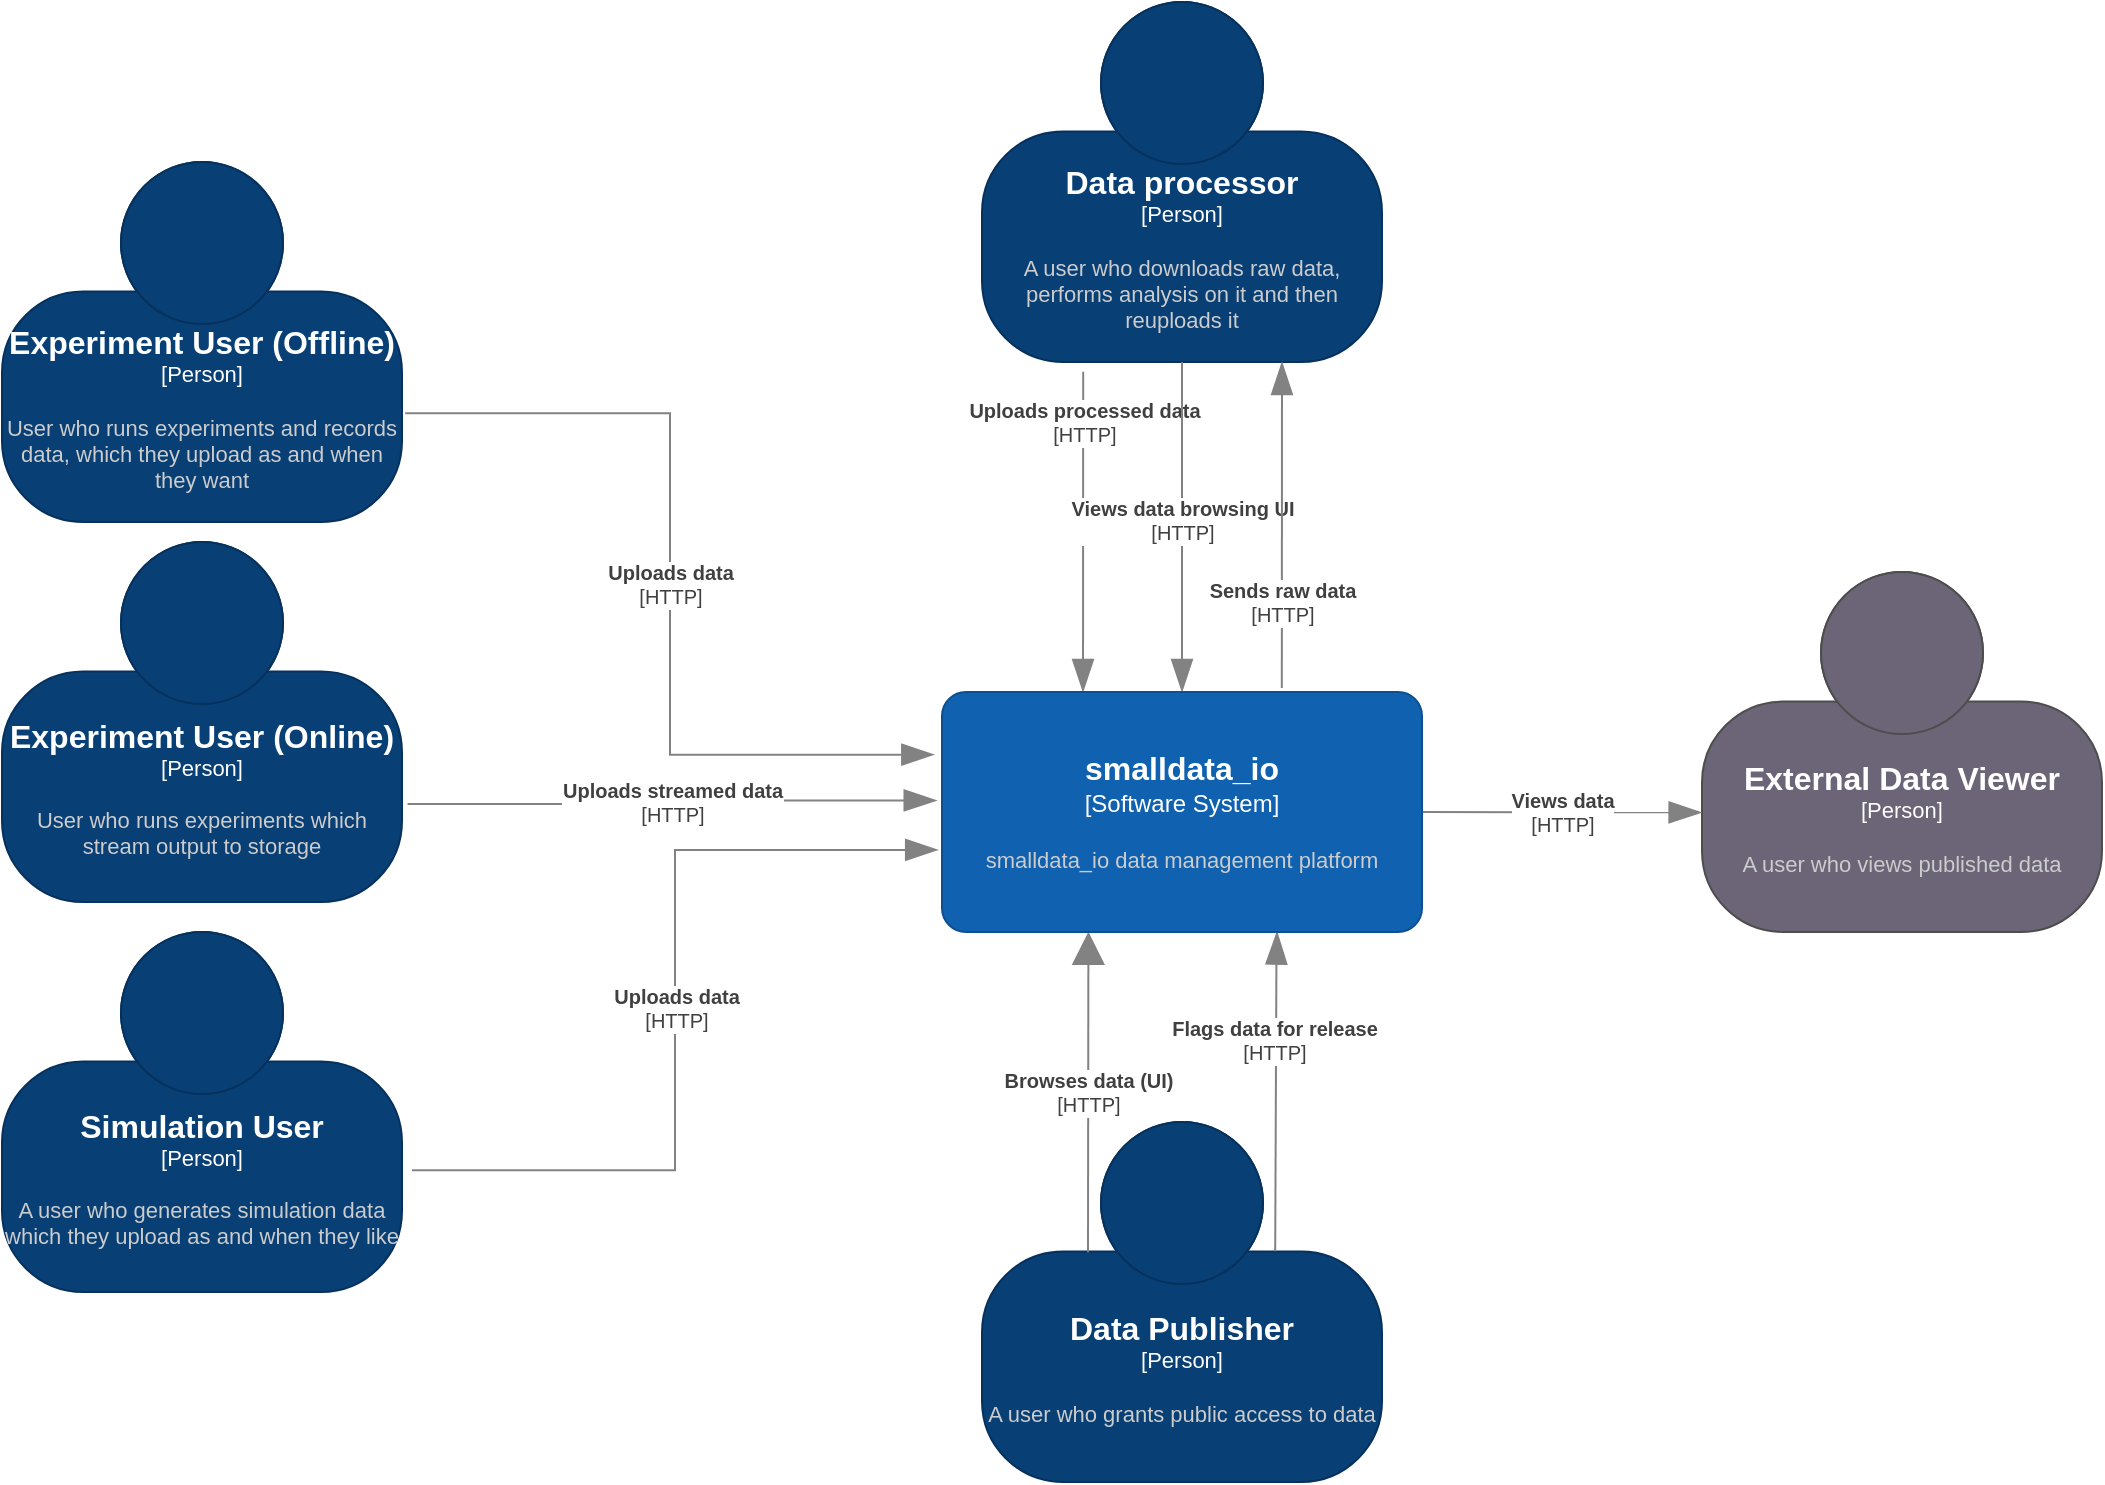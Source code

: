 <mxfile version="21.3.2" type="github" pages="5">
  <diagram name="Context" id="CBIn5JaQPjyVeEFCb1Bp">
    <mxGraphModel dx="1338" dy="1032" grid="1" gridSize="10" guides="1" tooltips="1" connect="1" arrows="1" fold="1" page="1" pageScale="1" pageWidth="827" pageHeight="1169" math="0" shadow="0">
      <root>
        <mxCell id="0" />
        <mxCell id="1" parent="0" />
        <object placeholders="1" c4Name="Simulation User" c4Type="Person" c4Description="A user who generates simulation data which they upload as and when they like" label="&lt;font style=&quot;font-size: 16px&quot;&gt;&lt;b&gt;%c4Name%&lt;/b&gt;&lt;/font&gt;&lt;div&gt;[%c4Type%]&lt;/div&gt;&lt;br&gt;&lt;div&gt;&lt;font style=&quot;font-size: 11px&quot;&gt;&lt;font color=&quot;#cccccc&quot;&gt;%c4Description%&lt;/font&gt;&lt;/div&gt;" id="c5jfp61k9AW-pnTG4SBL-9">
          <mxCell style="html=1;fontSize=11;dashed=0;whiteSpace=wrap;fillColor=#083F75;strokeColor=#06315C;fontColor=#ffffff;shape=mxgraph.c4.person2;align=center;metaEdit=1;points=[[0.5,0,0],[1,0.5,0],[1,0.75,0],[0.75,1,0],[0.5,1,0],[0.25,1,0],[0,0.75,0],[0,0.5,0]];resizable=0;" parent="1" vertex="1">
            <mxGeometry y="465" width="200" height="180" as="geometry" />
          </mxCell>
        </object>
        <object placeholders="1" c4Name="Experiment User (Offline)" c4Type="Person" c4Description="User who runs experiments and records data, which they upload as and when they want" label="&lt;font style=&quot;font-size: 16px&quot;&gt;&lt;b&gt;%c4Name%&lt;/b&gt;&lt;/font&gt;&lt;div&gt;[%c4Type%]&lt;/div&gt;&lt;br&gt;&lt;div&gt;&lt;font style=&quot;font-size: 11px&quot;&gt;&lt;font color=&quot;#cccccc&quot;&gt;%c4Description%&lt;/font&gt;&lt;/div&gt;" id="c5jfp61k9AW-pnTG4SBL-10">
          <mxCell style="html=1;fontSize=11;dashed=0;whiteSpace=wrap;fillColor=#083F75;strokeColor=#06315C;fontColor=#ffffff;shape=mxgraph.c4.person2;align=center;metaEdit=1;points=[[0.5,0,0],[1,0.5,0],[1,0.75,0],[0.75,1,0],[0.5,1,0],[0.25,1,0],[0,0.75,0],[0,0.5,0]];resizable=0;" parent="1" vertex="1">
            <mxGeometry y="80" width="200" height="180" as="geometry" />
          </mxCell>
        </object>
        <object placeholders="1" c4Name="Experiment User (Online)" c4Type="Person" c4Description="User who runs experiments which stream output to storage" label="&lt;font style=&quot;font-size: 16px&quot;&gt;&lt;b&gt;%c4Name%&lt;/b&gt;&lt;/font&gt;&lt;div&gt;[%c4Type%]&lt;/div&gt;&lt;br&gt;&lt;div&gt;&lt;font style=&quot;font-size: 11px&quot;&gt;&lt;font color=&quot;#cccccc&quot;&gt;%c4Description%&lt;/font&gt;&lt;/div&gt;" id="c5jfp61k9AW-pnTG4SBL-11">
          <mxCell style="html=1;fontSize=11;dashed=0;whiteSpace=wrap;fillColor=#083F75;strokeColor=#06315C;fontColor=#ffffff;shape=mxgraph.c4.person2;align=center;metaEdit=1;points=[[0.5,0,0],[1,0.5,0],[1,0.75,0],[0.75,1,0],[0.5,1,0],[0.25,1,0],[0,0.75,0],[0,0.5,0]];resizable=0;" parent="1" vertex="1">
            <mxGeometry y="270" width="200" height="180" as="geometry" />
          </mxCell>
        </object>
        <object placeholders="1" c4Name="Data processor" c4Type="Person" c4Description="A user who downloads raw data, performs analysis on it and then reuploads it" label="&lt;font style=&quot;font-size: 16px&quot;&gt;&lt;b&gt;%c4Name%&lt;/b&gt;&lt;/font&gt;&lt;div&gt;[%c4Type%]&lt;/div&gt;&lt;br&gt;&lt;div&gt;&lt;font style=&quot;font-size: 11px&quot;&gt;&lt;font color=&quot;#cccccc&quot;&gt;%c4Description%&lt;/font&gt;&lt;/div&gt;" id="c5jfp61k9AW-pnTG4SBL-12">
          <mxCell style="html=1;fontSize=11;dashed=0;whiteSpace=wrap;fillColor=#083F75;strokeColor=#06315C;fontColor=#ffffff;shape=mxgraph.c4.person2;align=center;metaEdit=1;points=[[0.5,0,0],[1,0.5,0],[1,0.75,0],[0.75,1,0],[0.5,1,0],[0.25,1,0],[0,0.75,0],[0,0.5,0]];resizable=0;" parent="1" vertex="1">
            <mxGeometry x="490" width="200" height="180" as="geometry" />
          </mxCell>
        </object>
        <object placeholders="1" c4Name="Data Publisher" c4Type="Person" c4Description="A user who grants public access to data" label="&lt;font style=&quot;font-size: 16px&quot;&gt;&lt;b&gt;%c4Name%&lt;/b&gt;&lt;/font&gt;&lt;div&gt;[%c4Type%]&lt;/div&gt;&lt;br&gt;&lt;div&gt;&lt;font style=&quot;font-size: 11px&quot;&gt;&lt;font color=&quot;#cccccc&quot;&gt;%c4Description%&lt;/font&gt;&lt;/div&gt;" id="c5jfp61k9AW-pnTG4SBL-13">
          <mxCell style="html=1;fontSize=11;dashed=0;whiteSpace=wrap;fillColor=#083F75;strokeColor=#06315C;fontColor=#ffffff;shape=mxgraph.c4.person2;align=center;metaEdit=1;points=[[0.5,0,0],[1,0.5,0],[1,0.75,0],[0.75,1,0],[0.5,1,0],[0.25,1,0],[0,0.75,0],[0,0.5,0]];resizable=0;" parent="1" vertex="1">
            <mxGeometry x="490" y="560" width="200" height="180" as="geometry" />
          </mxCell>
        </object>
        <object placeholders="1" c4Name="External Data Viewer" c4Type="Person" c4Description="A user who views published data" label="&lt;font style=&quot;font-size: 16px&quot;&gt;&lt;b&gt;%c4Name%&lt;/b&gt;&lt;/font&gt;&lt;div&gt;[%c4Type%]&lt;/div&gt;&lt;br&gt;&lt;div&gt;&lt;font style=&quot;font-size: 11px&quot;&gt;&lt;font color=&quot;#cccccc&quot;&gt;%c4Description%&lt;/font&gt;&lt;/div&gt;" id="c5jfp61k9AW-pnTG4SBL-14">
          <mxCell style="html=1;fontSize=11;dashed=0;whiteSpace=wrap;fillColor=#6C6477;strokeColor=#4D4D4D;fontColor=#ffffff;shape=mxgraph.c4.person2;align=center;metaEdit=1;points=[[0.5,0,0],[1,0.5,0],[1,0.75,0],[0.75,1,0],[0.5,1,0],[0.25,1,0],[0,0.75,0],[0,0.5,0]];resizable=0;" parent="1" vertex="1">
            <mxGeometry x="850" y="285" width="200" height="180" as="geometry" />
          </mxCell>
        </object>
        <object placeholders="1" c4Type="Relationship" c4Technology="HTTP" c4Description="Uploads data " label="&lt;div style=&quot;text-align: left&quot;&gt;&lt;div style=&quot;text-align: center&quot;&gt;&lt;b&gt;%c4Description%&lt;/b&gt;&lt;/div&gt;&lt;div style=&quot;text-align: center&quot;&gt;[%c4Technology%]&lt;/div&gt;&lt;/div&gt;" id="c5jfp61k9AW-pnTG4SBL-16">
          <mxCell style="endArrow=blockThin;html=1;fontSize=10;fontColor=#404040;strokeWidth=1;endFill=1;strokeColor=#828282;metaEdit=1;endSize=14;startSize=14;jumpStyle=arc;jumpSize=16;rounded=0;edgeStyle=elbowEdgeStyle;exitX=1.008;exitY=0.698;exitDx=0;exitDy=0;exitPerimeter=0;entryX=-0.016;entryY=0.261;entryDx=0;entryDy=0;entryPerimeter=0;" parent="1" source="c5jfp61k9AW-pnTG4SBL-10" target="c5jfp61k9AW-pnTG4SBL-30" edge="1">
            <mxGeometry width="240" relative="1" as="geometry">
              <mxPoint x="-330" y="620" as="sourcePoint" />
              <mxPoint x="240" y="630" as="targetPoint" />
            </mxGeometry>
          </mxCell>
        </object>
        <object placeholders="1" c4Type="Relationship" c4Technology="HTTP" c4Description="Uploads streamed data " label="&lt;div style=&quot;text-align: left&quot;&gt;&lt;div style=&quot;text-align: center&quot;&gt;&lt;b&gt;%c4Description%&lt;/b&gt;&lt;/div&gt;&lt;div style=&quot;text-align: center&quot;&gt;[%c4Technology%]&lt;/div&gt;&lt;/div&gt;" id="c5jfp61k9AW-pnTG4SBL-18">
          <mxCell style="endArrow=blockThin;html=1;fontSize=10;fontColor=#404040;strokeWidth=1;endFill=1;strokeColor=#828282;elbow=vertical;metaEdit=1;endSize=14;startSize=14;jumpStyle=arc;jumpSize=16;rounded=0;edgeStyle=orthogonalEdgeStyle;exitX=1.014;exitY=0.728;exitDx=0;exitDy=0;exitPerimeter=0;entryX=-0.011;entryY=0.452;entryDx=0;entryDy=0;entryPerimeter=0;" parent="1" source="c5jfp61k9AW-pnTG4SBL-11" target="c5jfp61k9AW-pnTG4SBL-30" edge="1">
            <mxGeometry width="240" relative="1" as="geometry">
              <mxPoint x="-220" y="520" as="sourcePoint" />
              <mxPoint x="310" y="630" as="targetPoint" />
            </mxGeometry>
          </mxCell>
        </object>
        <object placeholders="1" c4Type="Relationship" c4Technology="HTTP" c4Description="Uploads data " label="&lt;div style=&quot;text-align: left&quot;&gt;&lt;div style=&quot;text-align: center&quot;&gt;&lt;b&gt;%c4Description%&lt;/b&gt;&lt;/div&gt;&lt;div style=&quot;text-align: center&quot;&gt;[%c4Technology%]&lt;/div&gt;&lt;/div&gt;" id="c5jfp61k9AW-pnTG4SBL-19">
          <mxCell style="endArrow=blockThin;html=1;fontSize=10;fontColor=#404040;strokeWidth=1;endFill=1;strokeColor=#828282;metaEdit=1;endSize=14;startSize=14;jumpStyle=arc;jumpSize=16;rounded=0;edgeStyle=elbowEdgeStyle;exitX=1.025;exitY=0.662;exitDx=0;exitDy=0;exitPerimeter=0;entryX=-0.008;entryY=0.658;entryDx=0;entryDy=0;entryPerimeter=0;" parent="1" source="c5jfp61k9AW-pnTG4SBL-9" target="c5jfp61k9AW-pnTG4SBL-30" edge="1">
            <mxGeometry x="0.003" width="240" relative="1" as="geometry">
              <mxPoint x="130" y="520" as="sourcePoint" />
              <mxPoint x="360" y="620" as="targetPoint" />
              <mxPoint as="offset" />
            </mxGeometry>
          </mxCell>
        </object>
        <object placeholders="1" c4Type="Relationship" c4Technology="HTTP" c4Description="Uploads processed data " label="&lt;div style=&quot;text-align: left&quot;&gt;&lt;div style=&quot;text-align: center&quot;&gt;&lt;b&gt;%c4Description%&lt;/b&gt;&lt;/div&gt;&lt;div style=&quot;text-align: center&quot;&gt;[%c4Technology%]&lt;/div&gt;&lt;/div&gt;" id="c5jfp61k9AW-pnTG4SBL-24">
          <mxCell style="endArrow=blockThin;html=1;fontSize=10;fontColor=#404040;strokeWidth=1;endFill=1;strokeColor=#828282;metaEdit=1;endSize=14;startSize=14;jumpStyle=arc;jumpSize=16;rounded=0;exitX=0.253;exitY=1.027;exitDx=0;exitDy=0;exitPerimeter=0;entryX=0.292;entryY=0;entryDx=0;entryDy=0;entryPerimeter=0;edgeStyle=elbowEdgeStyle;" parent="1" source="c5jfp61k9AW-pnTG4SBL-12" target="c5jfp61k9AW-pnTG4SBL-30" edge="1">
            <mxGeometry x="-0.683" width="240" relative="1" as="geometry">
              <mxPoint x="1090" y="150" as="sourcePoint" />
              <mxPoint x="1370" y="170" as="targetPoint" />
              <mxPoint as="offset" />
            </mxGeometry>
          </mxCell>
        </object>
        <object placeholders="1" c4Type="Relationship" c4Technology="HTTP" c4Description="Browses data (UI)" label="&lt;div style=&quot;text-align: left&quot;&gt;&lt;div style=&quot;text-align: center&quot;&gt;&lt;b&gt;%c4Description%&lt;/b&gt;&lt;/div&gt;&lt;div style=&quot;text-align: center&quot;&gt;[%c4Technology%]&lt;/div&gt;&lt;/div&gt;" id="c5jfp61k9AW-pnTG4SBL-25">
          <mxCell style="endArrow=none;html=1;fontSize=10;fontColor=#404040;strokeWidth=1;endFill=0;strokeColor=#828282;metaEdit=1;endSize=14;startSize=14;jumpStyle=arc;jumpSize=16;rounded=0;edgeStyle=orthogonalEdgeStyle;entryX=0.265;entryY=0.362;entryDx=0;entryDy=0;entryPerimeter=0;exitX=0.305;exitY=0.999;exitDx=0;exitDy=0;exitPerimeter=0;startArrow=block;startFill=1;" parent="1" source="c5jfp61k9AW-pnTG4SBL-30" target="c5jfp61k9AW-pnTG4SBL-13" edge="1">
            <mxGeometry width="240" relative="1" as="geometry">
              <mxPoint x="543" y="470" as="sourcePoint" />
              <mxPoint x="440" y="585" as="targetPoint" />
              <Array as="points">
                <mxPoint x="543" y="465" />
              </Array>
            </mxGeometry>
          </mxCell>
        </object>
        <object placeholders="1" c4Type="Relationship" c4Technology="HTTP" c4Description="Flags data for release" label="&lt;div style=&quot;text-align: left&quot;&gt;&lt;div style=&quot;text-align: center&quot;&gt;&lt;b&gt;%c4Description%&lt;/b&gt;&lt;/div&gt;&lt;div style=&quot;text-align: center&quot;&gt;[%c4Technology%]&lt;/div&gt;&lt;/div&gt;" id="c5jfp61k9AW-pnTG4SBL-26">
          <mxCell style="endArrow=blockThin;html=1;fontSize=10;fontColor=#404040;strokeWidth=1;endFill=1;strokeColor=#828282;elbow=vertical;metaEdit=1;endSize=14;startSize=14;jumpStyle=arc;jumpSize=16;rounded=0;edgeStyle=orthogonalEdgeStyle;exitX=0.733;exitY=0.359;exitDx=0;exitDy=0;exitPerimeter=0;entryX=0.698;entryY=0.998;entryDx=0;entryDy=0;entryPerimeter=0;" parent="1" source="c5jfp61k9AW-pnTG4SBL-13" target="c5jfp61k9AW-pnTG4SBL-30" edge="1">
            <mxGeometry x="0.318" y="1" width="240" relative="1" as="geometry">
              <mxPoint x="620" y="475" as="sourcePoint" />
              <mxPoint x="640.72" y="465.24" as="targetPoint" />
              <mxPoint as="offset" />
            </mxGeometry>
          </mxCell>
        </object>
        <object placeholders="1" c4Type="Relationship" c4Technology="HTTP" c4Description="Views data " label="&lt;div style=&quot;text-align: left&quot;&gt;&lt;div style=&quot;text-align: center&quot;&gt;&lt;b&gt;%c4Description%&lt;/b&gt;&lt;/div&gt;&lt;div style=&quot;text-align: center&quot;&gt;[%c4Technology%]&lt;/div&gt;&lt;/div&gt;" id="c5jfp61k9AW-pnTG4SBL-27">
          <mxCell style="endArrow=blockThin;html=1;fontSize=10;fontColor=#404040;strokeWidth=1;endFill=1;strokeColor=#828282;elbow=vertical;metaEdit=1;endSize=14;startSize=14;jumpStyle=arc;jumpSize=16;rounded=0;edgeStyle=orthogonalEdgeStyle;exitX=1;exitY=0.5;exitDx=0;exitDy=0;exitPerimeter=0;entryX=-0.001;entryY=0.668;entryDx=0;entryDy=0;entryPerimeter=0;" parent="1" source="c5jfp61k9AW-pnTG4SBL-30" target="c5jfp61k9AW-pnTG4SBL-14" edge="1">
            <mxGeometry width="240" relative="1" as="geometry">
              <mxPoint x="716.8" y="465.48" as="sourcePoint" />
              <mxPoint x="717" y="620" as="targetPoint" />
            </mxGeometry>
          </mxCell>
        </object>
        <object placeholders="1" c4Type="Relationship" c4Technology="HTTP" c4Description="Views data browsing UI" label="&lt;div style=&quot;text-align: left&quot;&gt;&lt;div style=&quot;text-align: center&quot;&gt;&lt;b&gt;%c4Description%&lt;/b&gt;&lt;/div&gt;&lt;div style=&quot;text-align: center&quot;&gt;[%c4Technology%]&lt;/div&gt;&lt;/div&gt;" id="c5jfp61k9AW-pnTG4SBL-28">
          <mxCell style="endArrow=blockThin;html=1;fontSize=10;fontColor=#404040;strokeWidth=1;endFill=1;strokeColor=#828282;metaEdit=1;endSize=14;startSize=14;jumpStyle=arc;jumpSize=16;rounded=0;edgeStyle=elbowEdgeStyle;exitX=0.5;exitY=1;exitDx=0;exitDy=0;exitPerimeter=0;entryX=0.5;entryY=0;entryDx=0;entryDy=0;entryPerimeter=0;" parent="1" source="c5jfp61k9AW-pnTG4SBL-12" target="c5jfp61k9AW-pnTG4SBL-30" edge="1">
            <mxGeometry x="-0.048" width="240" relative="1" as="geometry">
              <mxPoint x="1439.76" y="111.28" as="sourcePoint" />
              <mxPoint x="1380" y="140" as="targetPoint" />
              <mxPoint as="offset" />
            </mxGeometry>
          </mxCell>
        </object>
        <object placeholders="1" c4Name="smalldata_io" c4Type="Software System" c4Description="smalldata_io data management platform" label="&lt;font style=&quot;font-size: 16px&quot;&gt;&lt;b&gt;%c4Name%&lt;/b&gt;&lt;/font&gt;&lt;div&gt;[%c4Type%]&lt;/div&gt;&lt;br&gt;&lt;div&gt;&lt;font style=&quot;font-size: 11px&quot;&gt;&lt;font color=&quot;#cccccc&quot;&gt;%c4Description%&lt;/font&gt;&lt;/div&gt;" id="c5jfp61k9AW-pnTG4SBL-30">
          <mxCell style="rounded=1;whiteSpace=wrap;html=1;labelBackgroundColor=none;fillColor=#1061B0;fontColor=#ffffff;align=center;arcSize=10;strokeColor=#0D5091;metaEdit=1;resizable=0;points=[[0.25,0,0],[0.5,0,0],[0.75,0,0],[1,0.25,0],[1,0.5,0],[1,0.75,0],[0.75,1,0],[0.5,1,0],[0.25,1,0],[0,0.75,0],[0,0.5,0],[0,0.25,0]];" parent="1" vertex="1">
            <mxGeometry x="470" y="345" width="240" height="120" as="geometry" />
          </mxCell>
        </object>
        <object placeholders="1" c4Type="Relationship" c4Technology="HTTP" c4Description="Sends raw data " label="&lt;div style=&quot;text-align: left&quot;&gt;&lt;div style=&quot;text-align: center&quot;&gt;&lt;b&gt;%c4Description%&lt;/b&gt;&lt;/div&gt;&lt;div style=&quot;text-align: center&quot;&gt;[%c4Technology%]&lt;/div&gt;&lt;/div&gt;" id="c5jfp61k9AW-pnTG4SBL-22">
          <mxCell style="endArrow=blockThin;html=1;fontSize=10;fontColor=#404040;strokeWidth=1;endFill=1;strokeColor=#828282;metaEdit=1;endSize=14;startSize=14;jumpStyle=arc;jumpSize=16;rounded=0;edgeStyle=elbowEdgeStyle;entryX=0.75;entryY=1;entryDx=0;entryDy=0;entryPerimeter=0;exitX=0.708;exitY=-0.017;exitDx=0;exitDy=0;exitPerimeter=0;" parent="1" source="c5jfp61k9AW-pnTG4SBL-30" target="c5jfp61k9AW-pnTG4SBL-12" edge="1">
            <mxGeometry x="-0.47" width="240" relative="1" as="geometry">
              <mxPoint x="1400" y="110" as="sourcePoint" />
              <mxPoint x="1140" y="160" as="targetPoint" />
              <mxPoint as="offset" />
            </mxGeometry>
          </mxCell>
        </object>
      </root>
    </mxGraphModel>
  </diagram>
  <diagram id="JtcpP4YJttJEI3guu053" name="Container">
    <mxGraphModel dx="1338" dy="1032" grid="1" gridSize="10" guides="1" tooltips="1" connect="1" arrows="1" fold="1" page="1" pageScale="1" pageWidth="827" pageHeight="1169" math="0" shadow="0">
      <root>
        <mxCell id="0" />
        <mxCell id="1" parent="0" />
        <mxCell id="E8qIWWLiKhDBSV3n-KHW-17" value="&lt;h2 style=&quot;line-height: 0%;&quot;&gt;smalldata_io&lt;br&gt;&lt;br&gt;&lt;/h2&gt;&lt;div&gt;[software system]&lt;/div&gt;" style="verticalLabelPosition=bottom;verticalAlign=top;html=1;shape=mxgraph.basic.rect;fillColor2=none;strokeWidth=1;size=20;indent=5;dashed=1;dashPattern=8 8;align=left;" parent="1" vertex="1">
          <mxGeometry x="360" y="265" width="1190" height="425" as="geometry" />
        </mxCell>
        <object placeholders="1" c4Name="Simulation User" c4Type="Person" c4Description="A user who generates simulation data which they upload as and when they like" label="&lt;font style=&quot;font-size: 16px&quot;&gt;&lt;b&gt;%c4Name%&lt;/b&gt;&lt;/font&gt;&lt;div&gt;[%c4Type%]&lt;/div&gt;&lt;br&gt;&lt;div&gt;&lt;font style=&quot;font-size: 11px&quot;&gt;&lt;font color=&quot;#cccccc&quot;&gt;%c4Description%&lt;/font&gt;&lt;/div&gt;" id="E8qIWWLiKhDBSV3n-KHW-1">
          <mxCell style="html=1;fontSize=11;dashed=0;whiteSpace=wrap;fillColor=#083F75;strokeColor=#06315C;fontColor=#ffffff;shape=mxgraph.c4.person2;align=center;metaEdit=1;points=[[0.5,0,0],[1,0.5,0],[1,0.75,0],[0.75,1,0],[0.5,1,0],[0.25,1,0],[0,0.75,0],[0,0.5,0]];resizable=0;" parent="1" vertex="1">
            <mxGeometry y="70" width="200" height="180" as="geometry" />
          </mxCell>
        </object>
        <object placeholders="1" c4Name="Experiment User (Offline)" c4Type="Person" c4Description="User who runs experiments and records data, which they upload as and when they want" label="&lt;font style=&quot;font-size: 16px&quot;&gt;&lt;b&gt;%c4Name%&lt;/b&gt;&lt;/font&gt;&lt;div&gt;[%c4Type%]&lt;/div&gt;&lt;br&gt;&lt;div&gt;&lt;font style=&quot;font-size: 11px&quot;&gt;&lt;font color=&quot;#cccccc&quot;&gt;%c4Description%&lt;/font&gt;&lt;/div&gt;" id="E8qIWWLiKhDBSV3n-KHW-2">
          <mxCell style="html=1;fontSize=11;dashed=0;whiteSpace=wrap;fillColor=#083F75;strokeColor=#06315C;fontColor=#ffffff;shape=mxgraph.c4.person2;align=center;metaEdit=1;points=[[0.5,0,0],[1,0.5,0],[1,0.75,0],[0.75,1,0],[0.5,1,0],[0.25,1,0],[0,0.75,0],[0,0.5,0]];resizable=0;" parent="1" vertex="1">
            <mxGeometry y="270" width="200" height="180" as="geometry" />
          </mxCell>
        </object>
        <object placeholders="1" c4Name="Experiment User (Online)" c4Type="Person" c4Description="User who runs experiments which stream output to storage" label="&lt;font style=&quot;font-size: 16px&quot;&gt;&lt;b&gt;%c4Name%&lt;/b&gt;&lt;/font&gt;&lt;div&gt;[%c4Type%]&lt;/div&gt;&lt;br&gt;&lt;div&gt;&lt;font style=&quot;font-size: 11px&quot;&gt;&lt;font color=&quot;#cccccc&quot;&gt;%c4Description%&lt;/font&gt;&lt;/div&gt;" id="E8qIWWLiKhDBSV3n-KHW-3">
          <mxCell style="html=1;fontSize=11;dashed=0;whiteSpace=wrap;fillColor=#083F75;strokeColor=#06315C;fontColor=#ffffff;shape=mxgraph.c4.person2;align=center;metaEdit=1;points=[[0.5,0,0],[1,0.5,0],[1,0.75,0],[0.75,1,0],[0.5,1,0],[0.25,1,0],[0,0.75,0],[0,0.5,0]];resizable=0;" parent="1" vertex="1">
            <mxGeometry y="480" width="200" height="180" as="geometry" />
          </mxCell>
        </object>
        <object placeholders="1" c4Name="Data processor" c4Type="Person" c4Description="A user who downloads raw data, performs analysis on it and then reuploads it" label="&lt;font style=&quot;font-size: 16px&quot;&gt;&lt;b&gt;%c4Name%&lt;/b&gt;&lt;/font&gt;&lt;div&gt;[%c4Type%]&lt;/div&gt;&lt;br&gt;&lt;div&gt;&lt;font style=&quot;font-size: 11px&quot;&gt;&lt;font color=&quot;#cccccc&quot;&gt;%c4Description%&lt;/font&gt;&lt;/div&gt;" id="E8qIWWLiKhDBSV3n-KHW-4">
          <mxCell style="html=1;fontSize=11;dashed=0;whiteSpace=wrap;fillColor=#083F75;strokeColor=#06315C;fontColor=#ffffff;shape=mxgraph.c4.person2;align=center;metaEdit=1;points=[[0.5,0,0],[1,0.5,0],[1,0.75,0],[0.75,1,0],[0.5,1,0],[0.25,1,0],[0,0.75,0],[0,0.5,0]];resizable=0;" parent="1" vertex="1">
            <mxGeometry x="710" width="200" height="180" as="geometry" />
          </mxCell>
        </object>
        <object placeholders="1" c4Name="Data Publisher" c4Type="Person" c4Description="A user who grants public access to data" label="&lt;font style=&quot;font-size: 16px&quot;&gt;&lt;b&gt;%c4Name%&lt;/b&gt;&lt;/font&gt;&lt;div&gt;[%c4Type%]&lt;/div&gt;&lt;br&gt;&lt;div&gt;&lt;font style=&quot;font-size: 11px&quot;&gt;&lt;font color=&quot;#cccccc&quot;&gt;%c4Description%&lt;/font&gt;&lt;/div&gt;" id="E8qIWWLiKhDBSV3n-KHW-5">
          <mxCell style="html=1;fontSize=11;dashed=0;whiteSpace=wrap;fillColor=#083F75;strokeColor=#06315C;fontColor=#ffffff;shape=mxgraph.c4.person2;align=center;metaEdit=1;points=[[0.5,0,0],[1,0.5,0],[1,0.75,0],[0.75,1,0],[0.5,1,0],[0.25,1,0],[0,0.75,0],[0,0.5,0]];resizable=0;" parent="1" vertex="1">
            <mxGeometry x="480" width="200" height="180" as="geometry" />
          </mxCell>
        </object>
        <object placeholders="1" c4Name="External Data Viewer" c4Type="Person" c4Description="A user who views published data" label="&lt;font style=&quot;font-size: 16px&quot;&gt;&lt;b&gt;%c4Name%&lt;/b&gt;&lt;/font&gt;&lt;div&gt;[%c4Type%]&lt;/div&gt;&lt;br&gt;&lt;div&gt;&lt;font style=&quot;font-size: 11px&quot;&gt;&lt;font color=&quot;#cccccc&quot;&gt;%c4Description%&lt;/font&gt;&lt;/div&gt;" id="E8qIWWLiKhDBSV3n-KHW-6">
          <mxCell style="html=1;fontSize=11;dashed=0;whiteSpace=wrap;fillColor=#6C6477;strokeColor=#4D4D4D;fontColor=#ffffff;shape=mxgraph.c4.person2;align=center;metaEdit=1;points=[[0.5,0,0],[1,0.5,0],[1,0.75,0],[0.75,1,0],[0.5,1,0],[0.25,1,0],[0,0.75,0],[0,0.5,0]];resizable=0;" parent="1" vertex="1">
            <mxGeometry x="250" width="200" height="180" as="geometry" />
          </mxCell>
        </object>
        <object placeholders="1" c4Type="Relationship" c4Technology="HTTP" c4Description="Uploads data " label="&lt;div style=&quot;text-align: left&quot;&gt;&lt;div style=&quot;text-align: center&quot;&gt;&lt;b&gt;%c4Description%&lt;/b&gt;&lt;/div&gt;&lt;div style=&quot;text-align: center&quot;&gt;[%c4Technology%]&lt;/div&gt;&lt;/div&gt;" id="E8qIWWLiKhDBSV3n-KHW-7">
          <mxCell style="endArrow=blockThin;html=1;fontSize=10;fontColor=#404040;strokeWidth=1;endFill=1;strokeColor=#828282;metaEdit=1;endSize=14;startSize=14;jumpStyle=arc;jumpSize=16;rounded=0;edgeStyle=elbowEdgeStyle;exitX=1.01;exitY=0.584;exitDx=0;exitDy=0;exitPerimeter=0;entryX=0;entryY=0.5;entryDx=0;entryDy=0;entryPerimeter=0;" parent="1" source="E8qIWWLiKhDBSV3n-KHW-2" target="E8qIWWLiKhDBSV3n-KHW-18" edge="1">
            <mxGeometry width="240" relative="1" as="geometry">
              <mxPoint x="-330" y="620" as="sourcePoint" />
              <mxPoint x="466.16" y="376.32" as="targetPoint" />
            </mxGeometry>
          </mxCell>
        </object>
        <object placeholders="1" c4Type="Relationship" c4Technology="Python, Matlab, Julia" c4Description="Calls driver functions" label="&lt;div style=&quot;text-align: left&quot;&gt;&lt;div style=&quot;text-align: center&quot;&gt;&lt;b&gt;%c4Description%&lt;/b&gt;&lt;/div&gt;&lt;div style=&quot;text-align: center&quot;&gt;[%c4Technology%]&lt;/div&gt;&lt;/div&gt;" id="E8qIWWLiKhDBSV3n-KHW-8">
          <mxCell style="endArrow=blockThin;html=1;fontSize=10;fontColor=#404040;strokeWidth=1;endFill=1;strokeColor=#828282;elbow=vertical;metaEdit=1;endSize=14;startSize=14;jumpStyle=arc;jumpSize=16;rounded=0;edgeStyle=orthogonalEdgeStyle;exitX=1.014;exitY=0.728;exitDx=0;exitDy=0;exitPerimeter=0;entryX=0;entryY=0.5;entryDx=0;entryDy=0;entryPerimeter=0;" parent="1" source="E8qIWWLiKhDBSV3n-KHW-3" target="E8qIWWLiKhDBSV3n-KHW-20" edge="1">
            <mxGeometry width="240" relative="1" as="geometry">
              <mxPoint x="-220" y="520" as="sourcePoint" />
              <mxPoint x="410" y="810" as="targetPoint" />
            </mxGeometry>
          </mxCell>
        </object>
        <object placeholders="1" c4Type="Relationship" c4Technology="HTTP" c4Description="Uploads data " label="&lt;div style=&quot;text-align: left&quot;&gt;&lt;div style=&quot;text-align: center&quot;&gt;&lt;b&gt;%c4Description%&lt;/b&gt;&lt;/div&gt;&lt;div style=&quot;text-align: center&quot;&gt;[%c4Technology%]&lt;/div&gt;&lt;/div&gt;" id="E8qIWWLiKhDBSV3n-KHW-9">
          <mxCell style="endArrow=blockThin;html=1;fontSize=10;fontColor=#404040;strokeWidth=1;endFill=1;strokeColor=#828282;metaEdit=1;endSize=14;startSize=14;jumpStyle=arc;jumpSize=16;rounded=0;edgeStyle=elbowEdgeStyle;exitX=1.025;exitY=0.662;exitDx=0;exitDy=0;exitPerimeter=0;entryX=0;entryY=0.25;entryDx=0;entryDy=0;entryPerimeter=0;" parent="1" source="E8qIWWLiKhDBSV3n-KHW-1" target="E8qIWWLiKhDBSV3n-KHW-18" edge="1">
            <mxGeometry x="0.003" width="240" relative="1" as="geometry">
              <mxPoint x="130" y="520" as="sourcePoint" />
              <mxPoint x="468.08" y="423.96" as="targetPoint" />
              <mxPoint as="offset" />
            </mxGeometry>
          </mxCell>
        </object>
        <object placeholders="1" c4Type="Relationship" c4Technology="HTTP" c4Description="Uploads processed data " label="&lt;div style=&quot;text-align: left&quot;&gt;&lt;div style=&quot;text-align: center&quot;&gt;&lt;b&gt;%c4Description%&lt;/b&gt;&lt;/div&gt;&lt;div style=&quot;text-align: center&quot;&gt;[%c4Technology%]&lt;/div&gt;&lt;/div&gt;" id="E8qIWWLiKhDBSV3n-KHW-10">
          <mxCell style="endArrow=blockThin;html=1;fontSize=10;fontColor=#404040;strokeWidth=1;endFill=1;strokeColor=#828282;metaEdit=1;endSize=14;startSize=14;jumpStyle=arc;jumpSize=16;rounded=0;entryX=0.5;entryY=0;entryDx=0;entryDy=0;entryPerimeter=0;edgeStyle=elbowEdgeStyle;exitX=0.5;exitY=1;exitDx=0;exitDy=0;exitPerimeter=0;elbow=vertical;" parent="1" source="E8qIWWLiKhDBSV3n-KHW-4" target="E8qIWWLiKhDBSV3n-KHW-20" edge="1">
            <mxGeometry x="0.138" width="240" relative="1" as="geometry">
              <mxPoint x="870" y="220" as="sourcePoint" />
              <mxPoint x="960.08" y="355" as="targetPoint" />
              <mxPoint as="offset" />
              <Array as="points">
                <mxPoint x="670" y="480" />
                <mxPoint x="790" y="490" />
              </Array>
            </mxGeometry>
          </mxCell>
        </object>
        <object placeholders="1" c4Type="Relationship" c4Technology="HTTP" c4Description="Browses data (UI)" label="&lt;div style=&quot;text-align: left&quot;&gt;&lt;div style=&quot;text-align: center&quot;&gt;&lt;b&gt;%c4Description%&lt;/b&gt;&lt;/div&gt;&lt;div style=&quot;text-align: center&quot;&gt;[%c4Technology%]&lt;/div&gt;&lt;/div&gt;" id="E8qIWWLiKhDBSV3n-KHW-11">
          <mxCell style="endArrow=none;html=1;fontSize=10;fontColor=#404040;strokeWidth=1;endFill=0;strokeColor=#828282;metaEdit=1;endSize=14;startSize=14;jumpStyle=arc;jumpSize=16;rounded=0;edgeStyle=elbowEdgeStyle;startArrow=block;startFill=1;exitX=0.5;exitY=0;exitDx=0;exitDy=0;exitPerimeter=0;elbow=vertical;" parent="1" source="E8qIWWLiKhDBSV3n-KHW-18" edge="1">
            <mxGeometry width="240" relative="1" as="geometry">
              <mxPoint x="500" y="810" as="sourcePoint" />
              <mxPoint x="530" y="180" as="targetPoint" />
            </mxGeometry>
          </mxCell>
        </object>
        <object placeholders="1" c4Type="Relationship" c4Technology="HTTP" c4Description="Flags data for release" label="&lt;div style=&quot;text-align: left&quot;&gt;&lt;div style=&quot;text-align: center&quot;&gt;&lt;b&gt;%c4Description%&lt;/b&gt;&lt;/div&gt;&lt;div style=&quot;text-align: center&quot;&gt;[%c4Technology%]&lt;/div&gt;&lt;/div&gt;" id="E8qIWWLiKhDBSV3n-KHW-12">
          <mxCell style="endArrow=blockThin;html=1;fontSize=10;fontColor=#404040;strokeWidth=1;endFill=1;strokeColor=#828282;elbow=vertical;metaEdit=1;endSize=14;startSize=14;jumpStyle=arc;jumpSize=16;rounded=0;edgeStyle=orthogonalEdgeStyle;exitX=0.774;exitY=0.999;exitDx=0;exitDy=0;exitPerimeter=0;entryX=0.185;entryY=0.056;entryDx=0;entryDy=0;entryPerimeter=0;" parent="1" source="E8qIWWLiKhDBSV3n-KHW-5" target="E8qIWWLiKhDBSV3n-KHW-17" edge="1">
            <mxGeometry x="-0.482" width="240" relative="1" as="geometry">
              <mxPoint x="620" y="475" as="sourcePoint" />
              <mxPoint x="638" y="800" as="targetPoint" />
              <mxPoint as="offset" />
            </mxGeometry>
          </mxCell>
        </object>
        <object placeholders="1" c4Type="Relationship" c4Technology="HTTP" c4Description="Views data " label="&lt;div style=&quot;text-align: left&quot;&gt;&lt;div style=&quot;text-align: center&quot;&gt;&lt;b&gt;%c4Description%&lt;/b&gt;&lt;/div&gt;&lt;div style=&quot;text-align: center&quot;&gt;[%c4Technology%]&lt;/div&gt;&lt;/div&gt;" id="E8qIWWLiKhDBSV3n-KHW-13">
          <mxCell style="endArrow=blockThin;html=1;fontSize=10;fontColor=#404040;strokeWidth=1;endFill=1;strokeColor=#828282;elbow=vertical;metaEdit=1;endSize=14;startSize=14;jumpStyle=arc;jumpSize=16;rounded=0;edgeStyle=orthogonalEdgeStyle;exitX=0.75;exitY=1;exitDx=0;exitDy=0;exitPerimeter=0;entryX=0.23;entryY=0.033;entryDx=0;entryDy=0;entryPerimeter=0;" parent="1" source="E8qIWWLiKhDBSV3n-KHW-6" target="E8qIWWLiKhDBSV3n-KHW-18" edge="1">
            <mxGeometry width="240" relative="1" as="geometry">
              <mxPoint x="955.1" y="425" as="sourcePoint" />
              <mxPoint x="1594.9" y="400.24" as="targetPoint" />
            </mxGeometry>
          </mxCell>
        </object>
        <object placeholders="1" c4Type="Relationship" c4Technology="HTTP" c4Description="Views data browsing UI" label="&lt;div style=&quot;text-align: left&quot;&gt;&lt;div style=&quot;text-align: center&quot;&gt;&lt;b&gt;%c4Description%&lt;/b&gt;&lt;/div&gt;&lt;div style=&quot;text-align: center&quot;&gt;[%c4Technology%]&lt;/div&gt;&lt;/div&gt;" id="E8qIWWLiKhDBSV3n-KHW-14">
          <mxCell style="endArrow=blockThin;html=1;fontSize=10;fontColor=#404040;strokeWidth=1;endFill=1;strokeColor=#828282;metaEdit=1;endSize=14;startSize=14;jumpStyle=arc;jumpSize=16;rounded=0;edgeStyle=elbowEdgeStyle;exitX=0.25;exitY=1;exitDx=0;exitDy=0;exitPerimeter=0;entryX=1;entryY=0.25;entryDx=0;entryDy=0;entryPerimeter=0;" parent="1" source="E8qIWWLiKhDBSV3n-KHW-4" target="E8qIWWLiKhDBSV3n-KHW-18" edge="1">
            <mxGeometry x="-0.189" width="240" relative="1" as="geometry">
              <mxPoint x="1859.76" y="121.28" as="sourcePoint" />
              <mxPoint x="1010" y="355" as="targetPoint" />
              <mxPoint as="offset" />
              <Array as="points">
                <mxPoint x="760" y="260" />
              </Array>
            </mxGeometry>
          </mxCell>
        </object>
        <object placeholders="1" c4Type="Relationship" c4Technology="HTTP" c4Description="Sends requested data " label="&lt;div style=&quot;text-align: left&quot;&gt;&lt;div style=&quot;text-align: center&quot;&gt;&lt;b&gt;%c4Description%&lt;/b&gt;&lt;/div&gt;&lt;div style=&quot;text-align: center&quot;&gt;[%c4Technology%]&lt;/div&gt;&lt;/div&gt;" id="E8qIWWLiKhDBSV3n-KHW-16">
          <mxCell style="endArrow=blockThin;html=1;fontSize=10;fontColor=#404040;strokeWidth=1;endFill=1;strokeColor=#828282;metaEdit=1;endSize=14;startSize=14;jumpStyle=arc;jumpSize=16;rounded=0;edgeStyle=elbowEdgeStyle;entryX=0.75;entryY=1;entryDx=0;entryDy=0;entryPerimeter=0;exitX=0.75;exitY=0;exitDx=0;exitDy=0;exitPerimeter=0;elbow=vertical;" parent="1" source="E8qIWWLiKhDBSV3n-KHW-20" target="E8qIWWLiKhDBSV3n-KHW-4" edge="1">
            <mxGeometry x="-0.47" width="240" relative="1" as="geometry">
              <mxPoint x="1059.92" y="352.96" as="sourcePoint" />
              <mxPoint x="1560" y="170" as="targetPoint" />
              <mxPoint as="offset" />
              <Array as="points">
                <mxPoint x="730" y="520" />
              </Array>
            </mxGeometry>
          </mxCell>
        </object>
        <object placeholders="1" c4Type="User Interface" c4Container="Container" c4Technology="Streamlit, Python" c4Description="The web based user interface for smalldata_io" label="&lt;font style=&quot;font-size: 16px&quot;&gt;&lt;b&gt;%c4Type%&lt;/b&gt;&lt;/font&gt;&lt;div&gt;[%c4Container%:&amp;nbsp;%c4Technology%]&lt;/div&gt;&lt;br&gt;&lt;div&gt;&lt;font style=&quot;font-size: 11px&quot;&gt;&lt;font color=&quot;#E6E6E6&quot;&gt;%c4Description%&lt;/font&gt;&lt;/div&gt;" id="E8qIWWLiKhDBSV3n-KHW-18">
          <mxCell style="shape=mxgraph.c4.webBrowserContainer2;whiteSpace=wrap;html=1;boundedLbl=1;rounded=0;labelBackgroundColor=none;strokeColor=#118ACD;fillColor=#23A2D9;strokeColor=#118ACD;strokeColor2=#0E7DAD;fontSize=12;fontColor=#ffffff;align=center;metaEdit=1;points=[[0.5,0,0],[1,0.25,0],[1,0.5,0],[1,0.75,0],[0.5,1,0],[0,0.75,0],[0,0.5,0],[0,0.25,0]];resizable=0;" parent="1" vertex="1">
            <mxGeometry x="390" y="290" width="240" height="160" as="geometry" />
          </mxCell>
        </object>
        <object placeholders="1" c4Type="API" c4Container="Container" c4Technology="fastAPI" c4Description="Platform for automated interaction with smalldata_io" label="&lt;font style=&quot;font-size: 16px&quot;&gt;&lt;b&gt;%c4Type%&lt;/b&gt;&lt;/font&gt;&lt;div&gt;[%c4Container%:&amp;nbsp;%c4Technology%]&lt;/div&gt;&lt;br&gt;&lt;div&gt;&lt;font style=&quot;font-size: 11px&quot;&gt;&lt;font color=&quot;#E6E6E6&quot;&gt;%c4Description%&lt;/font&gt;&lt;/div&gt;" id="E8qIWWLiKhDBSV3n-KHW-19">
          <mxCell style="shape=hexagon;size=50;perimeter=hexagonPerimeter2;whiteSpace=wrap;html=1;fixedSize=1;rounded=1;labelBackgroundColor=none;fillColor=#23A2D9;fontSize=12;fontColor=#ffffff;align=center;strokeColor=#0E7DAD;metaEdit=1;points=[[0.5,0,0],[1,0.25,0],[1,0.5,0],[1,0.75,0],[0.5,1,0],[0,0.75,0],[0,0.5,0],[0,0.25,0]];resizable=0;" parent="1" vertex="1">
            <mxGeometry x="987" y="427.5" width="200" height="170" as="geometry" />
          </mxCell>
        </object>
        <object placeholders="1" c4Name="Language specific drivers" c4Type="Container" c4Technology="Python, Matlab, Julia" c4Description="Functional interfaces for smalldata_io in several languages" label="&lt;font style=&quot;font-size: 16px&quot;&gt;&lt;b&gt;%c4Name%&lt;/b&gt;&lt;/font&gt;&lt;div&gt;[%c4Type%: %c4Technology%]&lt;/div&gt;&lt;br&gt;&lt;div&gt;&lt;font style=&quot;font-size: 11px&quot;&gt;&lt;font color=&quot;#E6E6E6&quot;&gt;%c4Description%&lt;/font&gt;&lt;/div&gt;" id="E8qIWWLiKhDBSV3n-KHW-20">
          <mxCell style="rounded=1;whiteSpace=wrap;html=1;fontSize=11;labelBackgroundColor=none;fillColor=#23A2D9;fontColor=#ffffff;align=center;arcSize=10;strokeColor=#0E7DAD;metaEdit=1;resizable=0;points=[[0.25,0,0],[0.5,0,0],[0.75,0,0],[1,0.25,0],[1,0.5,0],[1,0.75,0],[0.75,1,0],[0.5,1,0],[0.25,1,0],[0,0.75,0],[0,0.5,0],[0,0.25,0]];" parent="1" vertex="1">
            <mxGeometry x="390" y="550" width="240" height="120" as="geometry" />
          </mxCell>
        </object>
        <object placeholders="1" c4Type="Relationship" c4Technology="JSON, HTTP" c4Description="Calls API functions" label="&lt;div style=&quot;text-align: left&quot;&gt;&lt;div style=&quot;text-align: center&quot;&gt;&lt;b&gt;%c4Description%&lt;/b&gt;&lt;/div&gt;&lt;div style=&quot;text-align: center&quot;&gt;[%c4Technology%]&lt;/div&gt;&lt;/div&gt;" id="E8qIWWLiKhDBSV3n-KHW-21">
          <mxCell style="endArrow=blockThin;html=1;fontSize=10;fontColor=#404040;strokeWidth=1;endFill=1;strokeColor=#828282;metaEdit=1;endSize=14;startSize=14;jumpStyle=arc;jumpSize=16;rounded=0;exitX=1.013;exitY=0.85;exitDx=0;exitDy=0;exitPerimeter=0;edgeStyle=orthogonalEdgeStyle;entryX=0.5;entryY=1;entryDx=0;entryDy=0;entryPerimeter=0;" parent="1" source="E8qIWWLiKhDBSV3n-KHW-20" target="E8qIWWLiKhDBSV3n-KHW-19" edge="1">
            <mxGeometry x="0.207" y="2" width="240" relative="1" as="geometry">
              <mxPoint x="630" y="610" as="sourcePoint" />
              <mxPoint x="1090" y="630" as="targetPoint" />
              <mxPoint as="offset" />
            </mxGeometry>
          </mxCell>
        </object>
        <object placeholders="1" c4Type="Object Store" c4Container="Container" c4Technology="Minio, S3" c4Description="Data store for complete objects (i.e. metadata and data)" label="&lt;font style=&quot;font-size: 16px&quot;&gt;&lt;b&gt;%c4Type%&lt;/b&gt;&lt;/font&gt;&lt;div&gt;[%c4Container%:&amp;nbsp;%c4Technology%]&lt;/div&gt;&lt;br&gt;&lt;div&gt;&lt;font style=&quot;font-size: 11px&quot;&gt;&lt;font color=&quot;#E6E6E6&quot;&gt;%c4Description%&lt;/font&gt;&lt;/div&gt;" id="E8qIWWLiKhDBSV3n-KHW-22">
          <mxCell style="shape=cylinder3;size=15;whiteSpace=wrap;html=1;boundedLbl=1;rounded=0;labelBackgroundColor=none;fillColor=#23A2D9;fontSize=12;fontColor=#ffffff;align=center;strokeColor=#0E7DAD;metaEdit=1;points=[[0.5,0,0],[1,0.25,0],[1,0.5,0],[1,0.75,0],[0.5,1,0],[0,0.75,0],[0,0.5,0],[0,0.25,0]];resizable=0;" parent="1" vertex="1">
            <mxGeometry x="1290" y="550" width="240" height="120" as="geometry" />
          </mxCell>
        </object>
        <object placeholders="1" c4Type="Metadata library" c4Container="Container" c4Technology="Postgres" c4Description="Tables for storing metadata describing and pointers to storage objects" label="&lt;font style=&quot;font-size: 16px&quot;&gt;&lt;b&gt;%c4Type%&lt;/b&gt;&lt;/font&gt;&lt;div&gt;[%c4Container%:&amp;nbsp;%c4Technology%]&lt;/div&gt;&lt;br&gt;&lt;div&gt;&lt;font style=&quot;font-size: 11px&quot;&gt;&lt;font color=&quot;#E6E6E6&quot;&gt;%c4Description%&lt;/font&gt;&lt;/div&gt;" id="E8qIWWLiKhDBSV3n-KHW-23">
          <mxCell style="shape=cylinder3;size=15;whiteSpace=wrap;html=1;boundedLbl=1;rounded=0;labelBackgroundColor=none;fillColor=#23A2D9;fontSize=12;fontColor=#ffffff;align=center;strokeColor=#0E7DAD;metaEdit=1;points=[[0.5,0,0],[1,0.25,0],[1,0.5,0],[1,0.75,0],[0.5,1,0],[0,0.75,0],[0,0.5,0],[0,0.25,0]];resizable=0;" parent="1" vertex="1">
            <mxGeometry x="1290" y="330" width="240" height="120" as="geometry" />
          </mxCell>
        </object>
        <object placeholders="1" c4Type="Relationship" c4Technology="Python, Matlab, Julia" c4Description="Calls driver functions" label="&lt;div style=&quot;text-align: left&quot;&gt;&lt;div style=&quot;text-align: center&quot;&gt;&lt;b&gt;%c4Description%&lt;/b&gt;&lt;/div&gt;&lt;div style=&quot;text-align: center&quot;&gt;[%c4Technology%]&lt;/div&gt;&lt;/div&gt;" id="E8qIWWLiKhDBSV3n-KHW-24">
          <mxCell style="endArrow=blockThin;html=1;fontSize=10;fontColor=#404040;strokeWidth=1;endFill=1;strokeColor=#828282;elbow=vertical;metaEdit=1;endSize=14;startSize=14;jumpStyle=arc;jumpSize=16;rounded=0;edgeStyle=orthogonalEdgeStyle;exitX=1.024;exitY=0.743;exitDx=0;exitDy=0;exitPerimeter=0;entryX=0;entryY=0.25;entryDx=0;entryDy=0;entryPerimeter=0;" parent="1" source="E8qIWWLiKhDBSV3n-KHW-2" target="E8qIWWLiKhDBSV3n-KHW-20" edge="1">
            <mxGeometry width="240" relative="1" as="geometry">
              <mxPoint x="213" y="621" as="sourcePoint" />
              <mxPoint x="400" y="620" as="targetPoint" />
            </mxGeometry>
          </mxCell>
        </object>
        <object placeholders="1" c4Type="Relationship" c4Technology="JSON, HTTP" c4Description="Returns data, metadata" label="&lt;div style=&quot;text-align: left&quot;&gt;&lt;div style=&quot;text-align: center&quot;&gt;&lt;b&gt;%c4Description%&lt;/b&gt;&lt;/div&gt;&lt;div style=&quot;text-align: center&quot;&gt;[%c4Technology%]&lt;/div&gt;&lt;/div&gt;" id="E8qIWWLiKhDBSV3n-KHW-25">
          <mxCell style="endArrow=blockThin;html=1;fontSize=10;fontColor=#404040;strokeWidth=1;endFill=1;strokeColor=#828282;metaEdit=1;endSize=14;startSize=14;jumpStyle=arc;jumpSize=16;rounded=0;edgeStyle=orthogonalEdgeStyle;exitX=0.124;exitY=0.768;exitDx=0;exitDy=0;exitPerimeter=0;entryX=1;entryY=0.5;entryDx=0;entryDy=0;entryPerimeter=0;" parent="1" source="E8qIWWLiKhDBSV3n-KHW-19" target="E8qIWWLiKhDBSV3n-KHW-20" edge="1">
            <mxGeometry x="-0.441" width="240" relative="1" as="geometry">
              <mxPoint x="640" y="620" as="sourcePoint" />
              <mxPoint x="947" y="619" as="targetPoint" />
              <Array as="points">
                <mxPoint x="1012" y="610" />
              </Array>
              <mxPoint as="offset" />
            </mxGeometry>
          </mxCell>
        </object>
        <object placeholders="1" c4Type="Relationship" c4Technology="JSON, HTTP" c4Description="Calls API functions" label="&lt;div style=&quot;text-align: left&quot;&gt;&lt;div style=&quot;text-align: center&quot;&gt;&lt;b&gt;%c4Description%&lt;/b&gt;&lt;/div&gt;&lt;div style=&quot;text-align: center&quot;&gt;[%c4Technology%]&lt;/div&gt;&lt;/div&gt;" id="E8qIWWLiKhDBSV3n-KHW-26">
          <mxCell style="endArrow=blockThin;html=1;fontSize=10;fontColor=#404040;strokeWidth=1;endFill=1;strokeColor=#828282;elbow=vertical;metaEdit=1;endSize=14;startSize=14;jumpStyle=arc;jumpSize=16;rounded=0;exitX=1;exitY=0.5;exitDx=0;exitDy=0;exitPerimeter=0;edgeStyle=elbowEdgeStyle;entryX=0.5;entryY=0;entryDx=0;entryDy=0;entryPerimeter=0;" parent="1" source="E8qIWWLiKhDBSV3n-KHW-18" target="E8qIWWLiKhDBSV3n-KHW-19" edge="1">
            <mxGeometry x="0.205" width="240" relative="1" as="geometry">
              <mxPoint x="640" y="590" as="sourcePoint" />
              <mxPoint x="1090" y="400" as="targetPoint" />
              <Array as="points">
                <mxPoint x="800" y="370" />
              </Array>
              <mxPoint as="offset" />
            </mxGeometry>
          </mxCell>
        </object>
        <object placeholders="1" c4Type="Relationship" c4Technology="JSON, HTTP" c4Description="Returns data, metadata" label="&lt;div style=&quot;text-align: left&quot;&gt;&lt;div style=&quot;text-align: center&quot;&gt;&lt;b&gt;%c4Description%&lt;/b&gt;&lt;/div&gt;&lt;div style=&quot;text-align: center&quot;&gt;[%c4Technology%]&lt;/div&gt;&lt;/div&gt;" id="E8qIWWLiKhDBSV3n-KHW-27">
          <mxCell style="endArrow=blockThin;html=1;fontSize=10;fontColor=#404040;strokeWidth=1;endFill=1;strokeColor=#828282;elbow=vertical;metaEdit=1;endSize=14;startSize=14;jumpStyle=arc;jumpSize=16;rounded=0;edgeStyle=orthogonalEdgeStyle;entryX=1;entryY=0.75;entryDx=0;entryDy=0;entryPerimeter=0;exitX=0.131;exitY=0.243;exitDx=0;exitDy=0;exitPerimeter=0;" parent="1" source="E8qIWWLiKhDBSV3n-KHW-19" target="E8qIWWLiKhDBSV3n-KHW-18" edge="1">
            <mxGeometry x="-0.403" width="240" relative="1" as="geometry">
              <mxPoint x="945" y="647" as="sourcePoint" />
              <mxPoint x="640" y="650" as="targetPoint" />
              <Array as="points">
                <mxPoint x="1013" y="441" />
                <mxPoint x="1013" y="410" />
              </Array>
              <mxPoint as="offset" />
            </mxGeometry>
          </mxCell>
        </object>
        <object placeholders="1" c4Type="Relationship" c4Technology="HTTP" c4Description="CRUD metadata records" label="&lt;div style=&quot;text-align: left&quot;&gt;&lt;div style=&quot;text-align: center&quot;&gt;&lt;b&gt;%c4Description%&lt;/b&gt;&lt;/div&gt;&lt;div style=&quot;text-align: center&quot;&gt;[%c4Technology%]&lt;/div&gt;&lt;/div&gt;" id="E8qIWWLiKhDBSV3n-KHW-30">
          <mxCell style="endArrow=blockThin;html=1;fontSize=10;fontColor=#404040;strokeWidth=1;endFill=1;strokeColor=#828282;elbow=vertical;metaEdit=1;endSize=14;startSize=14;jumpStyle=arc;jumpSize=16;rounded=0;exitX=0.835;exitY=0.168;exitDx=0;exitDy=0;exitPerimeter=0;edgeStyle=elbowEdgeStyle;entryX=0;entryY=0.5;entryDx=0;entryDy=0;entryPerimeter=0;" parent="1" source="E8qIWWLiKhDBSV3n-KHW-19" target="E8qIWWLiKhDBSV3n-KHW-23" edge="1">
            <mxGeometry x="0.307" width="240" relative="1" as="geometry">
              <mxPoint x="1165" y="460" as="sourcePoint" />
              <mxPoint x="1300" y="370" as="targetPoint" />
              <Array as="points">
                <mxPoint x="1220" y="390" />
              </Array>
              <mxPoint as="offset" />
            </mxGeometry>
          </mxCell>
        </object>
        <object placeholders="1" c4Type="Relationship" c4Technology="HTTP" c4Description="Return object locations" label="&lt;div style=&quot;text-align: left&quot;&gt;&lt;div style=&quot;text-align: center&quot;&gt;&lt;b&gt;%c4Description%&lt;/b&gt;&lt;/div&gt;&lt;div style=&quot;text-align: center&quot;&gt;[%c4Technology%]&lt;/div&gt;&lt;/div&gt;" id="E8qIWWLiKhDBSV3n-KHW-33">
          <mxCell style="endArrow=blockThin;html=1;fontSize=10;fontColor=#404040;strokeWidth=1;endFill=1;strokeColor=#828282;elbow=vertical;metaEdit=1;endSize=14;startSize=14;jumpStyle=arc;jumpSize=16;rounded=0;exitX=0;exitY=0.75;exitDx=0;exitDy=0;exitPerimeter=0;edgeStyle=orthogonalEdgeStyle;entryX=0.92;entryY=0.326;entryDx=0;entryDy=0;entryPerimeter=0;" parent="1" source="E8qIWWLiKhDBSV3n-KHW-23" target="E8qIWWLiKhDBSV3n-KHW-19" edge="1">
            <mxGeometry x="-0.01" width="240" relative="1" as="geometry">
              <mxPoint x="1172" y="469" as="sourcePoint" />
              <mxPoint x="1300" y="370" as="targetPoint" />
              <mxPoint as="offset" />
              <Array as="points">
                <mxPoint x="1230" y="420" />
                <mxPoint x="1230" y="483" />
              </Array>
            </mxGeometry>
          </mxCell>
        </object>
        <object placeholders="1" c4Type="Relationship" c4Technology="HTTP" c4Description="CRUD objects" label="&lt;div style=&quot;text-align: left&quot;&gt;&lt;div style=&quot;text-align: center&quot;&gt;&lt;b&gt;%c4Description%&lt;/b&gt;&lt;/div&gt;&lt;div style=&quot;text-align: center&quot;&gt;[%c4Technology%]&lt;/div&gt;&lt;/div&gt;" id="E8qIWWLiKhDBSV3n-KHW-34">
          <mxCell style="endArrow=blockThin;html=1;fontSize=10;fontColor=#404040;strokeWidth=1;endFill=1;strokeColor=#828282;elbow=vertical;metaEdit=1;endSize=14;startSize=14;jumpStyle=arc;jumpSize=16;rounded=0;exitX=0.9;exitY=0.756;exitDx=0;exitDy=0;exitPerimeter=0;edgeStyle=orthogonalEdgeStyle;entryX=0;entryY=0.442;entryDx=0;entryDy=0;entryPerimeter=0;" parent="1" source="E8qIWWLiKhDBSV3n-KHW-19" target="E8qIWWLiKhDBSV3n-KHW-22" edge="1">
            <mxGeometry x="-0.094" width="240" relative="1" as="geometry">
              <mxPoint x="1172" y="469" as="sourcePoint" />
              <mxPoint x="1300" y="370" as="targetPoint" />
              <mxPoint as="offset" />
              <Array as="points">
                <mxPoint x="1220" y="556" />
                <mxPoint x="1220" y="603" />
              </Array>
            </mxGeometry>
          </mxCell>
        </object>
        <object placeholders="1" c4Type="Relationship" c4Technology="HTTP" c4Description="Return object data" label="&lt;div style=&quot;text-align: left&quot;&gt;&lt;div style=&quot;text-align: center&quot;&gt;&lt;b&gt;%c4Description%&lt;/b&gt;&lt;/div&gt;&lt;div style=&quot;text-align: center&quot;&gt;[%c4Technology%]&lt;/div&gt;&lt;/div&gt;" id="E8qIWWLiKhDBSV3n-KHW-35">
          <mxCell style="endArrow=blockThin;html=1;fontSize=10;fontColor=#404040;strokeWidth=1;endFill=1;strokeColor=#828282;elbow=vertical;metaEdit=1;endSize=14;startSize=14;jumpStyle=arc;jumpSize=16;rounded=0;exitX=0;exitY=0.75;exitDx=0;exitDy=0;exitPerimeter=0;edgeStyle=elbowEdgeStyle;entryX=0.835;entryY=0.85;entryDx=0;entryDy=0;entryPerimeter=0;" parent="1" source="E8qIWWLiKhDBSV3n-KHW-22" target="E8qIWWLiKhDBSV3n-KHW-19" edge="1">
            <mxGeometry x="-0.314" width="240" relative="1" as="geometry">
              <mxPoint x="1300" y="430" as="sourcePoint" />
              <mxPoint x="1181" y="493" as="targetPoint" />
              <mxPoint as="offset" />
              <Array as="points">
                <mxPoint x="1230" y="640" />
              </Array>
            </mxGeometry>
          </mxCell>
        </object>
      </root>
    </mxGraphModel>
  </diagram>
  <diagram id="NKwUKYkzHZzhm1iHsDHs" name="Component (UI)">
    <mxGraphModel dx="1338" dy="1032" grid="1" gridSize="10" guides="1" tooltips="1" connect="1" arrows="1" fold="1" page="1" pageScale="1" pageWidth="827" pageHeight="1169" math="0" shadow="0">
      <root>
        <mxCell id="0" />
        <mxCell id="1" parent="0" />
        <object placeholders="1" c4Name="Simulation User" c4Type="Person" c4Description="A user who generates simulation data which they upload as and when they like" label="&lt;font style=&quot;font-size: 16px&quot;&gt;&lt;b&gt;%c4Name%&lt;/b&gt;&lt;/font&gt;&lt;div&gt;[%c4Type%]&lt;/div&gt;&lt;br&gt;&lt;div&gt;&lt;font style=&quot;font-size: 11px&quot;&gt;&lt;font color=&quot;#cccccc&quot;&gt;%c4Description%&lt;/font&gt;&lt;/div&gt;" id="6TDEFXygg6c8YoHUD-4g-1">
          <mxCell style="html=1;fontSize=11;dashed=0;whiteSpace=wrap;fillColor=#083F75;strokeColor=#06315C;fontColor=#ffffff;shape=mxgraph.c4.person2;align=center;metaEdit=1;points=[[0.5,0,0],[1,0.5,0],[1,0.75,0],[0.75,1,0],[0.5,1,0],[0.25,1,0],[0,0.75,0],[0,0.5,0]];resizable=0;" parent="1" vertex="1">
            <mxGeometry y="70" width="200" height="180" as="geometry" />
          </mxCell>
        </object>
        <object placeholders="1" c4Name="Data processor" c4Type="Person" c4Description="A user who downloads raw data, performs analysis on it and then reuploads it" label="&lt;font style=&quot;font-size: 16px&quot;&gt;&lt;b&gt;%c4Name%&lt;/b&gt;&lt;/font&gt;&lt;div&gt;[%c4Type%]&lt;/div&gt;&lt;br&gt;&lt;div&gt;&lt;font style=&quot;font-size: 11px&quot;&gt;&lt;font color=&quot;#cccccc&quot;&gt;%c4Description%&lt;/font&gt;&lt;/div&gt;" id="6TDEFXygg6c8YoHUD-4g-2">
          <mxCell style="html=1;fontSize=11;dashed=0;whiteSpace=wrap;fillColor=#083F75;strokeColor=#06315C;fontColor=#ffffff;shape=mxgraph.c4.person2;align=center;metaEdit=1;points=[[0.5,0,0],[1,0.5,0],[1,0.75,0],[0.75,1,0],[0.5,1,0],[0.25,1,0],[0,0.75,0],[0,0.5,0]];resizable=0;" parent="1" vertex="1">
            <mxGeometry x="710" width="200" height="180" as="geometry" />
          </mxCell>
        </object>
        <object placeholders="1" c4Name="Data Publisher" c4Type="Person" c4Description="A user who grants public access to data" label="&lt;font style=&quot;font-size: 16px&quot;&gt;&lt;b&gt;%c4Name%&lt;/b&gt;&lt;/font&gt;&lt;div&gt;[%c4Type%]&lt;/div&gt;&lt;br&gt;&lt;div&gt;&lt;font style=&quot;font-size: 11px&quot;&gt;&lt;font color=&quot;#cccccc&quot;&gt;%c4Description%&lt;/font&gt;&lt;/div&gt;" id="6TDEFXygg6c8YoHUD-4g-3">
          <mxCell style="html=1;fontSize=11;dashed=0;whiteSpace=wrap;fillColor=#083F75;strokeColor=#06315C;fontColor=#ffffff;shape=mxgraph.c4.person2;align=center;metaEdit=1;points=[[0.5,0,0],[1,0.5,0],[1,0.75,0],[0.75,1,0],[0.5,1,0],[0.25,1,0],[0,0.75,0],[0,0.5,0]];resizable=0;" parent="1" vertex="1">
            <mxGeometry x="480" width="200" height="180" as="geometry" />
          </mxCell>
        </object>
        <object placeholders="1" c4Name="External Data Viewer" c4Type="Person" c4Description="A user who views published data" label="&lt;font style=&quot;font-size: 16px&quot;&gt;&lt;b&gt;%c4Name%&lt;/b&gt;&lt;/font&gt;&lt;div&gt;[%c4Type%]&lt;/div&gt;&lt;br&gt;&lt;div&gt;&lt;font style=&quot;font-size: 11px&quot;&gt;&lt;font color=&quot;#cccccc&quot;&gt;%c4Description%&lt;/font&gt;&lt;/div&gt;" id="6TDEFXygg6c8YoHUD-4g-4">
          <mxCell style="html=1;fontSize=11;dashed=0;whiteSpace=wrap;fillColor=#6C6477;strokeColor=#4D4D4D;fontColor=#ffffff;shape=mxgraph.c4.person2;align=center;metaEdit=1;points=[[0.5,0,0],[1,0.5,0],[1,0.75,0],[0.75,1,0],[0.5,1,0],[0.25,1,0],[0,0.75,0],[0,0.5,0]];resizable=0;" parent="1" vertex="1">
            <mxGeometry x="250" width="200" height="180" as="geometry" />
          </mxCell>
        </object>
        <object placeholders="1" c4Type="Relationship" c4Technology="HTTP" c4Description="Uploads data " label="&lt;div style=&quot;text-align: left&quot;&gt;&lt;div style=&quot;text-align: center&quot;&gt;&lt;b&gt;%c4Description%&lt;/b&gt;&lt;/div&gt;&lt;div style=&quot;text-align: center&quot;&gt;[%c4Technology%]&lt;/div&gt;&lt;/div&gt;" id="6TDEFXygg6c8YoHUD-4g-5">
          <mxCell style="endArrow=blockThin;html=1;fontSize=10;fontColor=#404040;strokeWidth=1;endFill=1;strokeColor=#828282;metaEdit=1;endSize=14;startSize=14;jumpStyle=arc;jumpSize=16;rounded=0;edgeStyle=elbowEdgeStyle;exitX=1.025;exitY=0.662;exitDx=0;exitDy=0;exitPerimeter=0;entryX=0;entryY=0.25;entryDx=0;entryDy=0;entryPerimeter=0;" parent="1" source="6TDEFXygg6c8YoHUD-4g-1" target="6TDEFXygg6c8YoHUD-4g-10" edge="1">
            <mxGeometry x="0.003" width="240" relative="1" as="geometry">
              <mxPoint x="130" y="520" as="sourcePoint" />
              <mxPoint x="468.08" y="423.96" as="targetPoint" />
              <mxPoint as="offset" />
            </mxGeometry>
          </mxCell>
        </object>
        <object placeholders="1" c4Type="Relationship" c4Technology="HTTP" c4Description="Browses data (UI)" label="&lt;div style=&quot;text-align: left&quot;&gt;&lt;div style=&quot;text-align: center&quot;&gt;&lt;b&gt;%c4Description%&lt;/b&gt;&lt;/div&gt;&lt;div style=&quot;text-align: center&quot;&gt;[%c4Technology%]&lt;/div&gt;&lt;/div&gt;" id="6TDEFXygg6c8YoHUD-4g-6">
          <mxCell style="endArrow=none;html=1;fontSize=10;fontColor=#404040;strokeWidth=1;endFill=0;strokeColor=#828282;metaEdit=1;endSize=14;startSize=14;jumpStyle=arc;jumpSize=16;rounded=0;edgeStyle=elbowEdgeStyle;startArrow=block;startFill=1;exitX=0.5;exitY=0;exitDx=0;exitDy=0;exitPerimeter=0;elbow=vertical;" parent="1" source="6TDEFXygg6c8YoHUD-4g-10" edge="1">
            <mxGeometry width="240" relative="1" as="geometry">
              <mxPoint x="500" y="810" as="sourcePoint" />
              <mxPoint x="530" y="180" as="targetPoint" />
            </mxGeometry>
          </mxCell>
        </object>
        <object placeholders="1" c4Type="Relationship" c4Technology="HTTP" c4Description="Flags data for release" label="&lt;div style=&quot;text-align: left&quot;&gt;&lt;div style=&quot;text-align: center&quot;&gt;&lt;b&gt;%c4Description%&lt;/b&gt;&lt;/div&gt;&lt;div style=&quot;text-align: center&quot;&gt;[%c4Technology%]&lt;/div&gt;&lt;/div&gt;" id="6TDEFXygg6c8YoHUD-4g-7">
          <mxCell style="endArrow=blockThin;html=1;fontSize=10;fontColor=#404040;strokeWidth=1;endFill=1;strokeColor=#828282;elbow=vertical;metaEdit=1;endSize=14;startSize=14;jumpStyle=arc;jumpSize=16;rounded=0;edgeStyle=orthogonalEdgeStyle;exitX=0.774;exitY=0.999;exitDx=0;exitDy=0;exitPerimeter=0;entryX=0.185;entryY=0.056;entryDx=0;entryDy=0;entryPerimeter=0;" parent="1" source="6TDEFXygg6c8YoHUD-4g-3" edge="1">
            <mxGeometry x="-0.482" width="240" relative="1" as="geometry">
              <mxPoint x="620" y="475" as="sourcePoint" />
              <mxPoint x="580" y="289" as="targetPoint" />
              <mxPoint as="offset" />
            </mxGeometry>
          </mxCell>
        </object>
        <object placeholders="1" c4Type="Relationship" c4Technology="HTTP" c4Description="Views data " label="&lt;div style=&quot;text-align: left&quot;&gt;&lt;div style=&quot;text-align: center&quot;&gt;&lt;b&gt;%c4Description%&lt;/b&gt;&lt;/div&gt;&lt;div style=&quot;text-align: center&quot;&gt;[%c4Technology%]&lt;/div&gt;&lt;/div&gt;" id="6TDEFXygg6c8YoHUD-4g-8">
          <mxCell style="endArrow=blockThin;html=1;fontSize=10;fontColor=#404040;strokeWidth=1;endFill=1;strokeColor=#828282;elbow=vertical;metaEdit=1;endSize=14;startSize=14;jumpStyle=arc;jumpSize=16;rounded=0;edgeStyle=orthogonalEdgeStyle;exitX=0.75;exitY=1;exitDx=0;exitDy=0;exitPerimeter=0;entryX=0.23;entryY=0.033;entryDx=0;entryDy=0;entryPerimeter=0;" parent="1" source="6TDEFXygg6c8YoHUD-4g-4" target="6TDEFXygg6c8YoHUD-4g-10" edge="1">
            <mxGeometry width="240" relative="1" as="geometry">
              <mxPoint x="955.1" y="425" as="sourcePoint" />
              <mxPoint x="1594.9" y="400.24" as="targetPoint" />
            </mxGeometry>
          </mxCell>
        </object>
        <object placeholders="1" c4Type="Relationship" c4Technology="HTTP" c4Description="Views data browsing UI" label="&lt;div style=&quot;text-align: left&quot;&gt;&lt;div style=&quot;text-align: center&quot;&gt;&lt;b&gt;%c4Description%&lt;/b&gt;&lt;/div&gt;&lt;div style=&quot;text-align: center&quot;&gt;[%c4Technology%]&lt;/div&gt;&lt;/div&gt;" id="6TDEFXygg6c8YoHUD-4g-9">
          <mxCell style="endArrow=blockThin;html=1;fontSize=10;fontColor=#404040;strokeWidth=1;endFill=1;strokeColor=#828282;metaEdit=1;endSize=14;startSize=14;jumpStyle=arc;jumpSize=16;rounded=0;edgeStyle=elbowEdgeStyle;exitX=0.25;exitY=1;exitDx=0;exitDy=0;exitPerimeter=0;entryX=1;entryY=0.25;entryDx=0;entryDy=0;entryPerimeter=0;" parent="1" source="6TDEFXygg6c8YoHUD-4g-2" target="6TDEFXygg6c8YoHUD-4g-10" edge="1">
            <mxGeometry x="-0.189" width="240" relative="1" as="geometry">
              <mxPoint x="1859.76" y="121.28" as="sourcePoint" />
              <mxPoint x="1010" y="355" as="targetPoint" />
              <mxPoint as="offset" />
              <Array as="points">
                <mxPoint x="760" y="260" />
              </Array>
            </mxGeometry>
          </mxCell>
        </object>
        <object placeholders="1" c4Type="User Interface" c4Container="Container" c4Technology="Streamlit, Python" c4Description="The web based user interface for smalldata_io" label="&lt;font style=&quot;font-size: 16px&quot;&gt;&lt;b&gt;%c4Type%&lt;/b&gt;&lt;/font&gt;&lt;div&gt;[%c4Container%:&amp;nbsp;%c4Technology%]&lt;/div&gt;&lt;br&gt;&lt;div&gt;&lt;font style=&quot;font-size: 11px&quot;&gt;&lt;font color=&quot;#E6E6E6&quot;&gt;%c4Description%&lt;/font&gt;&lt;/div&gt;" id="6TDEFXygg6c8YoHUD-4g-10">
          <mxCell style="shape=mxgraph.c4.webBrowserContainer2;whiteSpace=wrap;html=1;boundedLbl=1;rounded=0;labelBackgroundColor=none;strokeColor=#118ACD;fillColor=#23A2D9;strokeColor=#118ACD;strokeColor2=#0E7DAD;fontSize=12;fontColor=#ffffff;align=center;metaEdit=1;points=[[0.5,0,0],[1,0.25,0],[1,0.5,0],[1,0.75,0],[0.5,1,0],[0,0.75,0],[0,0.5,0],[0,0.25,0]];resizable=0;" parent="1" vertex="1">
            <mxGeometry x="390" y="290" width="240" height="160" as="geometry" />
          </mxCell>
        </object>
        <object placeholders="1" c4Type="API" c4Container="Container" c4Technology="fastAPI" c4Description="Platform for automated interaction with smalldata_io" label="&lt;font style=&quot;font-size: 16px&quot;&gt;&lt;b&gt;%c4Type%&lt;/b&gt;&lt;/font&gt;&lt;div&gt;[%c4Container%:&amp;nbsp;%c4Technology%]&lt;/div&gt;&lt;br&gt;&lt;div&gt;&lt;font style=&quot;font-size: 11px&quot;&gt;&lt;font color=&quot;#E6E6E6&quot;&gt;%c4Description%&lt;/font&gt;&lt;/div&gt;" id="6TDEFXygg6c8YoHUD-4g-11">
          <mxCell style="shape=hexagon;size=50;perimeter=hexagonPerimeter2;whiteSpace=wrap;html=1;fixedSize=1;rounded=1;labelBackgroundColor=none;fillColor=#23A2D9;fontSize=12;fontColor=#ffffff;align=center;strokeColor=#0E7DAD;metaEdit=1;points=[[0.5,0,0],[1,0.25,0],[1,0.5,0],[1,0.75,0],[0.5,1,0],[0,0.75,0],[0,0.5,0],[0,0.25,0]];resizable=0;" parent="1" vertex="1">
            <mxGeometry x="987" y="427.5" width="200" height="170" as="geometry" />
          </mxCell>
        </object>
        <object placeholders="1" c4Type="Relationship" c4Technology="JSON, HTTP" c4Description="Calls API functions" label="&lt;div style=&quot;text-align: left&quot;&gt;&lt;div style=&quot;text-align: center&quot;&gt;&lt;b&gt;%c4Description%&lt;/b&gt;&lt;/div&gt;&lt;div style=&quot;text-align: center&quot;&gt;[%c4Technology%]&lt;/div&gt;&lt;/div&gt;" id="6TDEFXygg6c8YoHUD-4g-12">
          <mxCell style="endArrow=blockThin;html=1;fontSize=10;fontColor=#404040;strokeWidth=1;endFill=1;strokeColor=#828282;elbow=vertical;metaEdit=1;endSize=14;startSize=14;jumpStyle=arc;jumpSize=16;rounded=0;exitX=1;exitY=0.5;exitDx=0;exitDy=0;exitPerimeter=0;edgeStyle=elbowEdgeStyle;entryX=0.5;entryY=0;entryDx=0;entryDy=0;entryPerimeter=0;" parent="1" source="6TDEFXygg6c8YoHUD-4g-10" target="6TDEFXygg6c8YoHUD-4g-11" edge="1">
            <mxGeometry x="0.205" width="240" relative="1" as="geometry">
              <mxPoint x="640" y="590" as="sourcePoint" />
              <mxPoint x="1090" y="400" as="targetPoint" />
              <Array as="points">
                <mxPoint x="800" y="370" />
              </Array>
              <mxPoint as="offset" />
            </mxGeometry>
          </mxCell>
        </object>
        <object placeholders="1" c4Type="Relationship" c4Technology="JSON, HTTP" c4Description="Returns data, metadata" label="&lt;div style=&quot;text-align: left&quot;&gt;&lt;div style=&quot;text-align: center&quot;&gt;&lt;b&gt;%c4Description%&lt;/b&gt;&lt;/div&gt;&lt;div style=&quot;text-align: center&quot;&gt;[%c4Technology%]&lt;/div&gt;&lt;/div&gt;" id="6TDEFXygg6c8YoHUD-4g-13">
          <mxCell style="endArrow=blockThin;html=1;fontSize=10;fontColor=#404040;strokeWidth=1;endFill=1;strokeColor=#828282;elbow=vertical;metaEdit=1;endSize=14;startSize=14;jumpStyle=arc;jumpSize=16;rounded=0;edgeStyle=orthogonalEdgeStyle;entryX=1;entryY=0.75;entryDx=0;entryDy=0;entryPerimeter=0;exitX=0.131;exitY=0.243;exitDx=0;exitDy=0;exitPerimeter=0;" parent="1" source="6TDEFXygg6c8YoHUD-4g-11" target="6TDEFXygg6c8YoHUD-4g-10" edge="1">
            <mxGeometry x="-0.403" width="240" relative="1" as="geometry">
              <mxPoint x="945" y="647" as="sourcePoint" />
              <mxPoint x="640" y="650" as="targetPoint" />
              <Array as="points">
                <mxPoint x="1013" y="441" />
                <mxPoint x="1013" y="410" />
              </Array>
              <mxPoint as="offset" />
            </mxGeometry>
          </mxCell>
        </object>
      </root>
    </mxGraphModel>
  </diagram>
  <diagram id="FGfHcrxnYbNi_oGZ2G7r" name="Component (API)">
    <mxGraphModel dx="1338" dy="1032" grid="1" gridSize="10" guides="1" tooltips="1" connect="1" arrows="1" fold="1" page="1" pageScale="1" pageWidth="827" pageHeight="1169" math="0" shadow="0">
      <root>
        <mxCell id="0" />
        <mxCell id="1" parent="0" />
        <object placeholders="1" c4Type="User Interface" c4Container="Container" c4Technology="Streamlit, Python" c4Description="The web based user interface for smalldata_io" label="&lt;font style=&quot;font-size: 16px&quot;&gt;&lt;b&gt;%c4Type%&lt;/b&gt;&lt;/font&gt;&lt;div&gt;[%c4Container%:&amp;nbsp;%c4Technology%]&lt;/div&gt;&lt;br&gt;&lt;div&gt;&lt;font style=&quot;font-size: 11px&quot;&gt;&lt;font color=&quot;#E6E6E6&quot;&gt;%c4Description%&lt;/font&gt;&lt;/div&gt;" id="P6UsEB0vZNLhk4ck4tpK-1">
          <mxCell style="shape=mxgraph.c4.webBrowserContainer2;whiteSpace=wrap;html=1;boundedLbl=1;rounded=0;labelBackgroundColor=none;strokeColor=#118ACD;fillColor=#23A2D9;strokeColor=#118ACD;strokeColor2=#0E7DAD;fontSize=12;fontColor=#ffffff;align=center;metaEdit=1;points=[[0.5,0,0],[1,0.25,0],[1,0.5,0],[1,0.75,0],[0.5,1,0],[0,0.75,0],[0,0.5,0],[0,0.25,0]];resizable=0;" parent="1" vertex="1">
            <mxGeometry x="390" y="290" width="240" height="160" as="geometry" />
          </mxCell>
        </object>
        <object placeholders="1" c4Type="API" c4Container="Container" c4Technology="fastAPI" c4Description="Platform for automated interaction with smalldata_io" label="&lt;font style=&quot;font-size: 16px&quot;&gt;&lt;b&gt;%c4Type%&lt;/b&gt;&lt;/font&gt;&lt;div&gt;[%c4Container%:&amp;nbsp;%c4Technology%]&lt;/div&gt;&lt;br&gt;&lt;div&gt;&lt;font style=&quot;font-size: 11px&quot;&gt;&lt;font color=&quot;#E6E6E6&quot;&gt;%c4Description%&lt;/font&gt;&lt;/div&gt;" id="P6UsEB0vZNLhk4ck4tpK-2">
          <mxCell style="shape=hexagon;size=50;perimeter=hexagonPerimeter2;whiteSpace=wrap;html=1;fixedSize=1;rounded=1;labelBackgroundColor=none;fillColor=#23A2D9;fontSize=12;fontColor=#ffffff;align=center;strokeColor=#0E7DAD;metaEdit=1;points=[[0.5,0,0],[1,0.25,0],[1,0.5,0],[1,0.75,0],[0.5,1,0],[0,0.75,0],[0,0.5,0],[0,0.25,0]];resizable=0;" parent="1" vertex="1">
            <mxGeometry x="987" y="427.5" width="200" height="170" as="geometry" />
          </mxCell>
        </object>
        <object placeholders="1" c4Name="Language specific drivers" c4Type="Container" c4Technology="Python, Matlab, Julia" c4Description="Functional interfaces for smalldata_io in several languages" label="&lt;font style=&quot;font-size: 16px&quot;&gt;&lt;b&gt;%c4Name%&lt;/b&gt;&lt;/font&gt;&lt;div&gt;[%c4Type%: %c4Technology%]&lt;/div&gt;&lt;br&gt;&lt;div&gt;&lt;font style=&quot;font-size: 11px&quot;&gt;&lt;font color=&quot;#E6E6E6&quot;&gt;%c4Description%&lt;/font&gt;&lt;/div&gt;" id="P6UsEB0vZNLhk4ck4tpK-3">
          <mxCell style="rounded=1;whiteSpace=wrap;html=1;fontSize=11;labelBackgroundColor=none;fillColor=#23A2D9;fontColor=#ffffff;align=center;arcSize=10;strokeColor=#0E7DAD;metaEdit=1;resizable=0;points=[[0.25,0,0],[0.5,0,0],[0.75,0,0],[1,0.25,0],[1,0.5,0],[1,0.75,0],[0.75,1,0],[0.5,1,0],[0.25,1,0],[0,0.75,0],[0,0.5,0],[0,0.25,0]];" parent="1" vertex="1">
            <mxGeometry x="390" y="550" width="240" height="120" as="geometry" />
          </mxCell>
        </object>
        <object placeholders="1" c4Type="Relationship" c4Technology="JSON, HTTP" c4Description="Calls API functions" label="&lt;div style=&quot;text-align: left&quot;&gt;&lt;div style=&quot;text-align: center&quot;&gt;&lt;b&gt;%c4Description%&lt;/b&gt;&lt;/div&gt;&lt;div style=&quot;text-align: center&quot;&gt;[%c4Technology%]&lt;/div&gt;&lt;/div&gt;" id="P6UsEB0vZNLhk4ck4tpK-4">
          <mxCell style="endArrow=blockThin;html=1;fontSize=10;fontColor=#404040;strokeWidth=1;endFill=1;strokeColor=#828282;metaEdit=1;endSize=14;startSize=14;jumpStyle=arc;jumpSize=16;rounded=0;exitX=1.013;exitY=0.85;exitDx=0;exitDy=0;exitPerimeter=0;edgeStyle=orthogonalEdgeStyle;entryX=0.5;entryY=1;entryDx=0;entryDy=0;entryPerimeter=0;" parent="1" source="P6UsEB0vZNLhk4ck4tpK-3" target="P6UsEB0vZNLhk4ck4tpK-2" edge="1">
            <mxGeometry x="0.207" y="2" width="240" relative="1" as="geometry">
              <mxPoint x="630" y="610" as="sourcePoint" />
              <mxPoint x="1090" y="630" as="targetPoint" />
              <mxPoint as="offset" />
            </mxGeometry>
          </mxCell>
        </object>
        <object placeholders="1" c4Type="Object Store" c4Container="Container" c4Technology="Minio, S3" c4Description="Data store for complete objects (i.e. metadata and data)" label="&lt;font style=&quot;font-size: 16px&quot;&gt;&lt;b&gt;%c4Type%&lt;/b&gt;&lt;/font&gt;&lt;div&gt;[%c4Container%:&amp;nbsp;%c4Technology%]&lt;/div&gt;&lt;br&gt;&lt;div&gt;&lt;font style=&quot;font-size: 11px&quot;&gt;&lt;font color=&quot;#E6E6E6&quot;&gt;%c4Description%&lt;/font&gt;&lt;/div&gt;" id="P6UsEB0vZNLhk4ck4tpK-5">
          <mxCell style="shape=cylinder3;size=15;whiteSpace=wrap;html=1;boundedLbl=1;rounded=0;labelBackgroundColor=none;fillColor=#23A2D9;fontSize=12;fontColor=#ffffff;align=center;strokeColor=#0E7DAD;metaEdit=1;points=[[0.5,0,0],[1,0.25,0],[1,0.5,0],[1,0.75,0],[0.5,1,0],[0,0.75,0],[0,0.5,0],[0,0.25,0]];resizable=0;" parent="1" vertex="1">
            <mxGeometry x="1290" y="550" width="240" height="120" as="geometry" />
          </mxCell>
        </object>
        <object placeholders="1" c4Type="Metadata library" c4Container="Container" c4Technology="Postgres" c4Description="Tables for storing metadata describing and pointers to storage objects" label="&lt;font style=&quot;font-size: 16px&quot;&gt;&lt;b&gt;%c4Type%&lt;/b&gt;&lt;/font&gt;&lt;div&gt;[%c4Container%:&amp;nbsp;%c4Technology%]&lt;/div&gt;&lt;br&gt;&lt;div&gt;&lt;font style=&quot;font-size: 11px&quot;&gt;&lt;font color=&quot;#E6E6E6&quot;&gt;%c4Description%&lt;/font&gt;&lt;/div&gt;" id="P6UsEB0vZNLhk4ck4tpK-6">
          <mxCell style="shape=cylinder3;size=15;whiteSpace=wrap;html=1;boundedLbl=1;rounded=0;labelBackgroundColor=none;fillColor=#23A2D9;fontSize=12;fontColor=#ffffff;align=center;strokeColor=#0E7DAD;metaEdit=1;points=[[0.5,0,0],[1,0.25,0],[1,0.5,0],[1,0.75,0],[0.5,1,0],[0,0.75,0],[0,0.5,0],[0,0.25,0]];resizable=0;" parent="1" vertex="1">
            <mxGeometry x="1290" y="330" width="240" height="120" as="geometry" />
          </mxCell>
        </object>
        <object placeholders="1" c4Type="Relationship" c4Technology="JSON, HTTP" c4Description="Returns data, metadata" label="&lt;div style=&quot;text-align: left&quot;&gt;&lt;div style=&quot;text-align: center&quot;&gt;&lt;b&gt;%c4Description%&lt;/b&gt;&lt;/div&gt;&lt;div style=&quot;text-align: center&quot;&gt;[%c4Technology%]&lt;/div&gt;&lt;/div&gt;" id="P6UsEB0vZNLhk4ck4tpK-7">
          <mxCell style="endArrow=blockThin;html=1;fontSize=10;fontColor=#404040;strokeWidth=1;endFill=1;strokeColor=#828282;metaEdit=1;endSize=14;startSize=14;jumpStyle=arc;jumpSize=16;rounded=0;edgeStyle=orthogonalEdgeStyle;exitX=0.124;exitY=0.768;exitDx=0;exitDy=0;exitPerimeter=0;entryX=1;entryY=0.5;entryDx=0;entryDy=0;entryPerimeter=0;" parent="1" source="P6UsEB0vZNLhk4ck4tpK-2" target="P6UsEB0vZNLhk4ck4tpK-3" edge="1">
            <mxGeometry x="-0.441" width="240" relative="1" as="geometry">
              <mxPoint x="640" y="620" as="sourcePoint" />
              <mxPoint x="947" y="619" as="targetPoint" />
              <Array as="points">
                <mxPoint x="1012" y="610" />
              </Array>
              <mxPoint as="offset" />
            </mxGeometry>
          </mxCell>
        </object>
        <object placeholders="1" c4Type="Relationship" c4Technology="JSON, HTTP" c4Description="Calls API functions" label="&lt;div style=&quot;text-align: left&quot;&gt;&lt;div style=&quot;text-align: center&quot;&gt;&lt;b&gt;%c4Description%&lt;/b&gt;&lt;/div&gt;&lt;div style=&quot;text-align: center&quot;&gt;[%c4Technology%]&lt;/div&gt;&lt;/div&gt;" id="P6UsEB0vZNLhk4ck4tpK-8">
          <mxCell style="endArrow=blockThin;html=1;fontSize=10;fontColor=#404040;strokeWidth=1;endFill=1;strokeColor=#828282;elbow=vertical;metaEdit=1;endSize=14;startSize=14;jumpStyle=arc;jumpSize=16;rounded=0;exitX=1;exitY=0.5;exitDx=0;exitDy=0;exitPerimeter=0;edgeStyle=elbowEdgeStyle;entryX=0.5;entryY=0;entryDx=0;entryDy=0;entryPerimeter=0;" parent="1" source="P6UsEB0vZNLhk4ck4tpK-1" target="P6UsEB0vZNLhk4ck4tpK-2" edge="1">
            <mxGeometry x="0.205" width="240" relative="1" as="geometry">
              <mxPoint x="640" y="590" as="sourcePoint" />
              <mxPoint x="1090" y="400" as="targetPoint" />
              <Array as="points">
                <mxPoint x="800" y="370" />
              </Array>
              <mxPoint as="offset" />
            </mxGeometry>
          </mxCell>
        </object>
        <object placeholders="1" c4Type="Relationship" c4Technology="JSON, HTTP" c4Description="Returns data, metadata" label="&lt;div style=&quot;text-align: left&quot;&gt;&lt;div style=&quot;text-align: center&quot;&gt;&lt;b&gt;%c4Description%&lt;/b&gt;&lt;/div&gt;&lt;div style=&quot;text-align: center&quot;&gt;[%c4Technology%]&lt;/div&gt;&lt;/div&gt;" id="P6UsEB0vZNLhk4ck4tpK-9">
          <mxCell style="endArrow=blockThin;html=1;fontSize=10;fontColor=#404040;strokeWidth=1;endFill=1;strokeColor=#828282;elbow=vertical;metaEdit=1;endSize=14;startSize=14;jumpStyle=arc;jumpSize=16;rounded=0;edgeStyle=orthogonalEdgeStyle;entryX=1;entryY=0.75;entryDx=0;entryDy=0;entryPerimeter=0;exitX=0.131;exitY=0.243;exitDx=0;exitDy=0;exitPerimeter=0;" parent="1" source="P6UsEB0vZNLhk4ck4tpK-2" target="P6UsEB0vZNLhk4ck4tpK-1" edge="1">
            <mxGeometry x="-0.403" width="240" relative="1" as="geometry">
              <mxPoint x="945" y="647" as="sourcePoint" />
              <mxPoint x="640" y="650" as="targetPoint" />
              <Array as="points">
                <mxPoint x="1013" y="441" />
                <mxPoint x="1013" y="410" />
              </Array>
              <mxPoint as="offset" />
            </mxGeometry>
          </mxCell>
        </object>
        <object placeholders="1" c4Type="Relationship" c4Technology="HTTP" c4Description="CRUD metadata records" label="&lt;div style=&quot;text-align: left&quot;&gt;&lt;div style=&quot;text-align: center&quot;&gt;&lt;b&gt;%c4Description%&lt;/b&gt;&lt;/div&gt;&lt;div style=&quot;text-align: center&quot;&gt;[%c4Technology%]&lt;/div&gt;&lt;/div&gt;" id="P6UsEB0vZNLhk4ck4tpK-10">
          <mxCell style="endArrow=blockThin;html=1;fontSize=10;fontColor=#404040;strokeWidth=1;endFill=1;strokeColor=#828282;elbow=vertical;metaEdit=1;endSize=14;startSize=14;jumpStyle=arc;jumpSize=16;rounded=0;exitX=0.835;exitY=0.168;exitDx=0;exitDy=0;exitPerimeter=0;edgeStyle=elbowEdgeStyle;entryX=0;entryY=0.5;entryDx=0;entryDy=0;entryPerimeter=0;" parent="1" source="P6UsEB0vZNLhk4ck4tpK-2" target="P6UsEB0vZNLhk4ck4tpK-6" edge="1">
            <mxGeometry x="0.307" width="240" relative="1" as="geometry">
              <mxPoint x="1165" y="460" as="sourcePoint" />
              <mxPoint x="1300" y="370" as="targetPoint" />
              <Array as="points">
                <mxPoint x="1220" y="390" />
              </Array>
              <mxPoint as="offset" />
            </mxGeometry>
          </mxCell>
        </object>
        <object placeholders="1" c4Type="Relationship" c4Technology="HTTP" c4Description="Return object locations" label="&lt;div style=&quot;text-align: left&quot;&gt;&lt;div style=&quot;text-align: center&quot;&gt;&lt;b&gt;%c4Description%&lt;/b&gt;&lt;/div&gt;&lt;div style=&quot;text-align: center&quot;&gt;[%c4Technology%]&lt;/div&gt;&lt;/div&gt;" id="P6UsEB0vZNLhk4ck4tpK-11">
          <mxCell style="endArrow=blockThin;html=1;fontSize=10;fontColor=#404040;strokeWidth=1;endFill=1;strokeColor=#828282;elbow=vertical;metaEdit=1;endSize=14;startSize=14;jumpStyle=arc;jumpSize=16;rounded=0;exitX=0;exitY=0.75;exitDx=0;exitDy=0;exitPerimeter=0;edgeStyle=orthogonalEdgeStyle;entryX=0.92;entryY=0.326;entryDx=0;entryDy=0;entryPerimeter=0;" parent="1" source="P6UsEB0vZNLhk4ck4tpK-6" target="P6UsEB0vZNLhk4ck4tpK-2" edge="1">
            <mxGeometry x="-0.01" width="240" relative="1" as="geometry">
              <mxPoint x="1172" y="469" as="sourcePoint" />
              <mxPoint x="1300" y="370" as="targetPoint" />
              <mxPoint as="offset" />
              <Array as="points">
                <mxPoint x="1230" y="420" />
                <mxPoint x="1230" y="483" />
              </Array>
            </mxGeometry>
          </mxCell>
        </object>
        <object placeholders="1" c4Type="Relationship" c4Technology="HTTP" c4Description="CRUD objects" label="&lt;div style=&quot;text-align: left&quot;&gt;&lt;div style=&quot;text-align: center&quot;&gt;&lt;b&gt;%c4Description%&lt;/b&gt;&lt;/div&gt;&lt;div style=&quot;text-align: center&quot;&gt;[%c4Technology%]&lt;/div&gt;&lt;/div&gt;" id="P6UsEB0vZNLhk4ck4tpK-12">
          <mxCell style="endArrow=blockThin;html=1;fontSize=10;fontColor=#404040;strokeWidth=1;endFill=1;strokeColor=#828282;elbow=vertical;metaEdit=1;endSize=14;startSize=14;jumpStyle=arc;jumpSize=16;rounded=0;exitX=0.9;exitY=0.756;exitDx=0;exitDy=0;exitPerimeter=0;edgeStyle=orthogonalEdgeStyle;entryX=0;entryY=0.442;entryDx=0;entryDy=0;entryPerimeter=0;" parent="1" source="P6UsEB0vZNLhk4ck4tpK-2" target="P6UsEB0vZNLhk4ck4tpK-5" edge="1">
            <mxGeometry x="-0.094" width="240" relative="1" as="geometry">
              <mxPoint x="1172" y="469" as="sourcePoint" />
              <mxPoint x="1300" y="370" as="targetPoint" />
              <mxPoint as="offset" />
              <Array as="points">
                <mxPoint x="1220" y="556" />
                <mxPoint x="1220" y="603" />
              </Array>
            </mxGeometry>
          </mxCell>
        </object>
        <object placeholders="1" c4Type="Relationship" c4Technology="HTTP" c4Description="Return object data" label="&lt;div style=&quot;text-align: left&quot;&gt;&lt;div style=&quot;text-align: center&quot;&gt;&lt;b&gt;%c4Description%&lt;/b&gt;&lt;/div&gt;&lt;div style=&quot;text-align: center&quot;&gt;[%c4Technology%]&lt;/div&gt;&lt;/div&gt;" id="P6UsEB0vZNLhk4ck4tpK-13">
          <mxCell style="endArrow=blockThin;html=1;fontSize=10;fontColor=#404040;strokeWidth=1;endFill=1;strokeColor=#828282;elbow=vertical;metaEdit=1;endSize=14;startSize=14;jumpStyle=arc;jumpSize=16;rounded=0;exitX=0;exitY=0.75;exitDx=0;exitDy=0;exitPerimeter=0;edgeStyle=elbowEdgeStyle;entryX=0.835;entryY=0.85;entryDx=0;entryDy=0;entryPerimeter=0;" parent="1" source="P6UsEB0vZNLhk4ck4tpK-5" target="P6UsEB0vZNLhk4ck4tpK-2" edge="1">
            <mxGeometry x="-0.314" width="240" relative="1" as="geometry">
              <mxPoint x="1300" y="430" as="sourcePoint" />
              <mxPoint x="1181" y="493" as="targetPoint" />
              <mxPoint as="offset" />
              <Array as="points">
                <mxPoint x="1230" y="640" />
              </Array>
            </mxGeometry>
          </mxCell>
        </object>
      </root>
    </mxGraphModel>
  </diagram>
  <diagram id="0oQhNepXzpeylkndC5tQ" name="Component (Language Driver)">
    <mxGraphModel dx="1338" dy="1032" grid="1" gridSize="10" guides="1" tooltips="1" connect="1" arrows="1" fold="1" page="1" pageScale="1" pageWidth="827" pageHeight="1169" math="0" shadow="0">
      <root>
        <mxCell id="0" />
        <mxCell id="1" parent="0" />
        <object placeholders="1" c4Name="Experiment User (Offline)" c4Type="Person" c4Description="User who runs experiments and records data, which they upload as and when they want" label="&lt;font style=&quot;font-size: 16px&quot;&gt;&lt;b&gt;%c4Name%&lt;/b&gt;&lt;/font&gt;&lt;div&gt;[%c4Type%]&lt;/div&gt;&lt;br&gt;&lt;div&gt;&lt;font style=&quot;font-size: 11px&quot;&gt;&lt;font color=&quot;#cccccc&quot;&gt;%c4Description%&lt;/font&gt;&lt;/div&gt;" id="isoHRbHGGXM7-haculgc-1">
          <mxCell style="html=1;fontSize=11;dashed=0;whiteSpace=wrap;fillColor=#083F75;strokeColor=#06315C;fontColor=#ffffff;shape=mxgraph.c4.person2;align=center;metaEdit=1;points=[[0.5,0,0],[1,0.5,0],[1,0.75,0],[0.75,1,0],[0.5,1,0],[0.25,1,0],[0,0.75,0],[0,0.5,0]];resizable=0;" parent="1" vertex="1">
            <mxGeometry y="270" width="200" height="180" as="geometry" />
          </mxCell>
        </object>
        <object placeholders="1" c4Name="Experiment User (Online)" c4Type="Person" c4Description="User who runs experiments which stream output to storage" label="&lt;font style=&quot;font-size: 16px&quot;&gt;&lt;b&gt;%c4Name%&lt;/b&gt;&lt;/font&gt;&lt;div&gt;[%c4Type%]&lt;/div&gt;&lt;br&gt;&lt;div&gt;&lt;font style=&quot;font-size: 11px&quot;&gt;&lt;font color=&quot;#cccccc&quot;&gt;%c4Description%&lt;/font&gt;&lt;/div&gt;" id="isoHRbHGGXM7-haculgc-2">
          <mxCell style="html=1;fontSize=11;dashed=0;whiteSpace=wrap;fillColor=#083F75;strokeColor=#06315C;fontColor=#ffffff;shape=mxgraph.c4.person2;align=center;metaEdit=1;points=[[0.5,0,0],[1,0.5,0],[1,0.75,0],[0.75,1,0],[0.5,1,0],[0.25,1,0],[0,0.75,0],[0,0.5,0]];resizable=0;" parent="1" vertex="1">
            <mxGeometry y="480" width="200" height="180" as="geometry" />
          </mxCell>
        </object>
        <object placeholders="1" c4Name="Data processor" c4Type="Person" c4Description="A user who downloads raw data, performs analysis on it and then reuploads it" label="&lt;font style=&quot;font-size: 16px&quot;&gt;&lt;b&gt;%c4Name%&lt;/b&gt;&lt;/font&gt;&lt;div&gt;[%c4Type%]&lt;/div&gt;&lt;br&gt;&lt;div&gt;&lt;font style=&quot;font-size: 11px&quot;&gt;&lt;font color=&quot;#cccccc&quot;&gt;%c4Description%&lt;/font&gt;&lt;/div&gt;" id="isoHRbHGGXM7-haculgc-3">
          <mxCell style="html=1;fontSize=11;dashed=0;whiteSpace=wrap;fillColor=#083F75;strokeColor=#06315C;fontColor=#ffffff;shape=mxgraph.c4.person2;align=center;metaEdit=1;points=[[0.5,0,0],[1,0.5,0],[1,0.75,0],[0.75,1,0],[0.5,1,0],[0.25,1,0],[0,0.75,0],[0,0.5,0]];resizable=0;" parent="1" vertex="1">
            <mxGeometry x="710" width="200" height="180" as="geometry" />
          </mxCell>
        </object>
        <object placeholders="1" c4Type="Relationship" c4Technology="Python, Matlab, Julia" c4Description="Calls driver functions" label="&lt;div style=&quot;text-align: left&quot;&gt;&lt;div style=&quot;text-align: center&quot;&gt;&lt;b&gt;%c4Description%&lt;/b&gt;&lt;/div&gt;&lt;div style=&quot;text-align: center&quot;&gt;[%c4Technology%]&lt;/div&gt;&lt;/div&gt;" id="isoHRbHGGXM7-haculgc-4">
          <mxCell style="endArrow=blockThin;html=1;fontSize=10;fontColor=#404040;strokeWidth=1;endFill=1;strokeColor=#828282;elbow=vertical;metaEdit=1;endSize=14;startSize=14;jumpStyle=arc;jumpSize=16;rounded=0;edgeStyle=orthogonalEdgeStyle;exitX=1.014;exitY=0.728;exitDx=0;exitDy=0;exitPerimeter=0;entryX=0;entryY=0.5;entryDx=0;entryDy=0;entryPerimeter=0;" parent="1" source="isoHRbHGGXM7-haculgc-2" target="isoHRbHGGXM7-haculgc-7" edge="1">
            <mxGeometry width="240" relative="1" as="geometry">
              <mxPoint x="-220" y="520" as="sourcePoint" />
              <mxPoint x="410" y="810" as="targetPoint" />
            </mxGeometry>
          </mxCell>
        </object>
        <object placeholders="1" c4Type="Relationship" c4Technology="HTTP" c4Description="Uploads processed data " label="&lt;div style=&quot;text-align: left&quot;&gt;&lt;div style=&quot;text-align: center&quot;&gt;&lt;b&gt;%c4Description%&lt;/b&gt;&lt;/div&gt;&lt;div style=&quot;text-align: center&quot;&gt;[%c4Technology%]&lt;/div&gt;&lt;/div&gt;" id="isoHRbHGGXM7-haculgc-5">
          <mxCell style="endArrow=blockThin;html=1;fontSize=10;fontColor=#404040;strokeWidth=1;endFill=1;strokeColor=#828282;metaEdit=1;endSize=14;startSize=14;jumpStyle=arc;jumpSize=16;rounded=0;entryX=0.5;entryY=0;entryDx=0;entryDy=0;entryPerimeter=0;edgeStyle=elbowEdgeStyle;exitX=0.5;exitY=1;exitDx=0;exitDy=0;exitPerimeter=0;elbow=vertical;" parent="1" source="isoHRbHGGXM7-haculgc-3" target="isoHRbHGGXM7-haculgc-7" edge="1">
            <mxGeometry x="0.138" width="240" relative="1" as="geometry">
              <mxPoint x="870" y="220" as="sourcePoint" />
              <mxPoint x="960.08" y="355" as="targetPoint" />
              <mxPoint as="offset" />
              <Array as="points">
                <mxPoint x="670" y="480" />
                <mxPoint x="790" y="490" />
              </Array>
            </mxGeometry>
          </mxCell>
        </object>
        <object placeholders="1" c4Type="Relationship" c4Technology="HTTP" c4Description="Sends requested data " label="&lt;div style=&quot;text-align: left&quot;&gt;&lt;div style=&quot;text-align: center&quot;&gt;&lt;b&gt;%c4Description%&lt;/b&gt;&lt;/div&gt;&lt;div style=&quot;text-align: center&quot;&gt;[%c4Technology%]&lt;/div&gt;&lt;/div&gt;" id="isoHRbHGGXM7-haculgc-6">
          <mxCell style="endArrow=blockThin;html=1;fontSize=10;fontColor=#404040;strokeWidth=1;endFill=1;strokeColor=#828282;metaEdit=1;endSize=14;startSize=14;jumpStyle=arc;jumpSize=16;rounded=0;edgeStyle=elbowEdgeStyle;entryX=0.75;entryY=1;entryDx=0;entryDy=0;entryPerimeter=0;exitX=0.75;exitY=0;exitDx=0;exitDy=0;exitPerimeter=0;elbow=vertical;" parent="1" source="isoHRbHGGXM7-haculgc-7" target="isoHRbHGGXM7-haculgc-3" edge="1">
            <mxGeometry x="-0.47" width="240" relative="1" as="geometry">
              <mxPoint x="1059.92" y="352.96" as="sourcePoint" />
              <mxPoint x="1560" y="170" as="targetPoint" />
              <mxPoint as="offset" />
              <Array as="points">
                <mxPoint x="730" y="520" />
              </Array>
            </mxGeometry>
          </mxCell>
        </object>
        <object placeholders="1" c4Name="Language specific drivers" c4Type="Container" c4Technology="Python, Matlab, Julia" c4Description="Functional interfaces for smalldata_io in several languages" label="&lt;font style=&quot;font-size: 16px&quot;&gt;&lt;b&gt;%c4Name%&lt;/b&gt;&lt;/font&gt;&lt;div&gt;[%c4Type%: %c4Technology%]&lt;/div&gt;&lt;br&gt;&lt;div&gt;&lt;font style=&quot;font-size: 11px&quot;&gt;&lt;font color=&quot;#E6E6E6&quot;&gt;%c4Description%&lt;/font&gt;&lt;/div&gt;" id="isoHRbHGGXM7-haculgc-7">
          <mxCell style="rounded=1;whiteSpace=wrap;html=1;fontSize=11;labelBackgroundColor=none;fillColor=#23A2D9;fontColor=#ffffff;align=center;arcSize=10;strokeColor=#0E7DAD;metaEdit=1;resizable=0;points=[[0.25,0,0],[0.5,0,0],[0.75,0,0],[1,0.25,0],[1,0.5,0],[1,0.75,0],[0.75,1,0],[0.5,1,0],[0.25,1,0],[0,0.75,0],[0,0.5,0],[0,0.25,0]];" parent="1" vertex="1">
            <mxGeometry x="390" y="550" width="240" height="120" as="geometry" />
          </mxCell>
        </object>
        <object placeholders="1" c4Type="Relationship" c4Technology="Python, Matlab, Julia" c4Description="Calls driver functions" label="&lt;div style=&quot;text-align: left&quot;&gt;&lt;div style=&quot;text-align: center&quot;&gt;&lt;b&gt;%c4Description%&lt;/b&gt;&lt;/div&gt;&lt;div style=&quot;text-align: center&quot;&gt;[%c4Technology%]&lt;/div&gt;&lt;/div&gt;" id="isoHRbHGGXM7-haculgc-8">
          <mxCell style="endArrow=blockThin;html=1;fontSize=10;fontColor=#404040;strokeWidth=1;endFill=1;strokeColor=#828282;elbow=vertical;metaEdit=1;endSize=14;startSize=14;jumpStyle=arc;jumpSize=16;rounded=0;edgeStyle=orthogonalEdgeStyle;exitX=1.024;exitY=0.743;exitDx=0;exitDy=0;exitPerimeter=0;entryX=0;entryY=0.25;entryDx=0;entryDy=0;entryPerimeter=0;" parent="1" source="isoHRbHGGXM7-haculgc-1" target="isoHRbHGGXM7-haculgc-7" edge="1">
            <mxGeometry width="240" relative="1" as="geometry">
              <mxPoint x="213" y="621" as="sourcePoint" />
              <mxPoint x="400" y="620" as="targetPoint" />
            </mxGeometry>
          </mxCell>
        </object>
        <object placeholders="1" c4Type="API" c4Container="Container" c4Technology="fastAPI" c4Description="Platform for automated interaction with smalldata_io" label="&lt;font style=&quot;font-size: 16px&quot;&gt;&lt;b&gt;%c4Type%&lt;/b&gt;&lt;/font&gt;&lt;div&gt;[%c4Container%:&amp;nbsp;%c4Technology%]&lt;/div&gt;&lt;br&gt;&lt;div&gt;&lt;font style=&quot;font-size: 11px&quot;&gt;&lt;font color=&quot;#E6E6E6&quot;&gt;%c4Description%&lt;/font&gt;&lt;/div&gt;" id="rHa-WKihuz2lWe1Mb5kZ-1">
          <mxCell style="shape=hexagon;size=50;perimeter=hexagonPerimeter2;whiteSpace=wrap;html=1;fixedSize=1;rounded=1;labelBackgroundColor=none;fillColor=#23A2D9;fontSize=12;fontColor=#ffffff;align=center;strokeColor=#0E7DAD;metaEdit=1;points=[[0.5,0,0],[1,0.25,0],[1,0.5,0],[1,0.75,0],[0.5,1,0],[0,0.75,0],[0,0.5,0],[0,0.25,0]];resizable=0;" parent="1" vertex="1">
            <mxGeometry x="987" y="427.5" width="200" height="170" as="geometry" />
          </mxCell>
        </object>
        <object placeholders="1" c4Type="Relationship" c4Technology="JSON, HTTP" c4Description="Calls API functions" label="&lt;div style=&quot;text-align: left&quot;&gt;&lt;div style=&quot;text-align: center&quot;&gt;&lt;b&gt;%c4Description%&lt;/b&gt;&lt;/div&gt;&lt;div style=&quot;text-align: center&quot;&gt;[%c4Technology%]&lt;/div&gt;&lt;/div&gt;" id="rHa-WKihuz2lWe1Mb5kZ-2">
          <mxCell style="endArrow=blockThin;html=1;fontSize=10;fontColor=#404040;strokeWidth=1;endFill=1;strokeColor=#828282;metaEdit=1;endSize=14;startSize=14;jumpStyle=arc;jumpSize=16;rounded=0;exitX=1.013;exitY=0.85;exitDx=0;exitDy=0;exitPerimeter=0;edgeStyle=orthogonalEdgeStyle;entryX=0.5;entryY=1;entryDx=0;entryDy=0;entryPerimeter=0;" parent="1" target="rHa-WKihuz2lWe1Mb5kZ-1" edge="1">
            <mxGeometry x="0.207" y="2" width="240" relative="1" as="geometry">
              <mxPoint x="633" y="652" as="sourcePoint" />
              <mxPoint x="1090" y="630" as="targetPoint" />
              <mxPoint as="offset" />
            </mxGeometry>
          </mxCell>
        </object>
        <object placeholders="1" c4Type="Relationship" c4Technology="JSON, HTTP" c4Description="Returns data, metadata" label="&lt;div style=&quot;text-align: left&quot;&gt;&lt;div style=&quot;text-align: center&quot;&gt;&lt;b&gt;%c4Description%&lt;/b&gt;&lt;/div&gt;&lt;div style=&quot;text-align: center&quot;&gt;[%c4Technology%]&lt;/div&gt;&lt;/div&gt;" id="rHa-WKihuz2lWe1Mb5kZ-3">
          <mxCell style="endArrow=blockThin;html=1;fontSize=10;fontColor=#404040;strokeWidth=1;endFill=1;strokeColor=#828282;metaEdit=1;endSize=14;startSize=14;jumpStyle=arc;jumpSize=16;rounded=0;edgeStyle=orthogonalEdgeStyle;exitX=0.124;exitY=0.768;exitDx=0;exitDy=0;exitPerimeter=0;entryX=1;entryY=0.5;entryDx=0;entryDy=0;entryPerimeter=0;" parent="1" source="rHa-WKihuz2lWe1Mb5kZ-1" edge="1">
            <mxGeometry x="-0.441" width="240" relative="1" as="geometry">
              <mxPoint x="640" y="620" as="sourcePoint" />
              <mxPoint x="630" y="610" as="targetPoint" />
              <Array as="points">
                <mxPoint x="1012" y="610" />
              </Array>
              <mxPoint as="offset" />
            </mxGeometry>
          </mxCell>
        </object>
      </root>
    </mxGraphModel>
  </diagram>
</mxfile>
